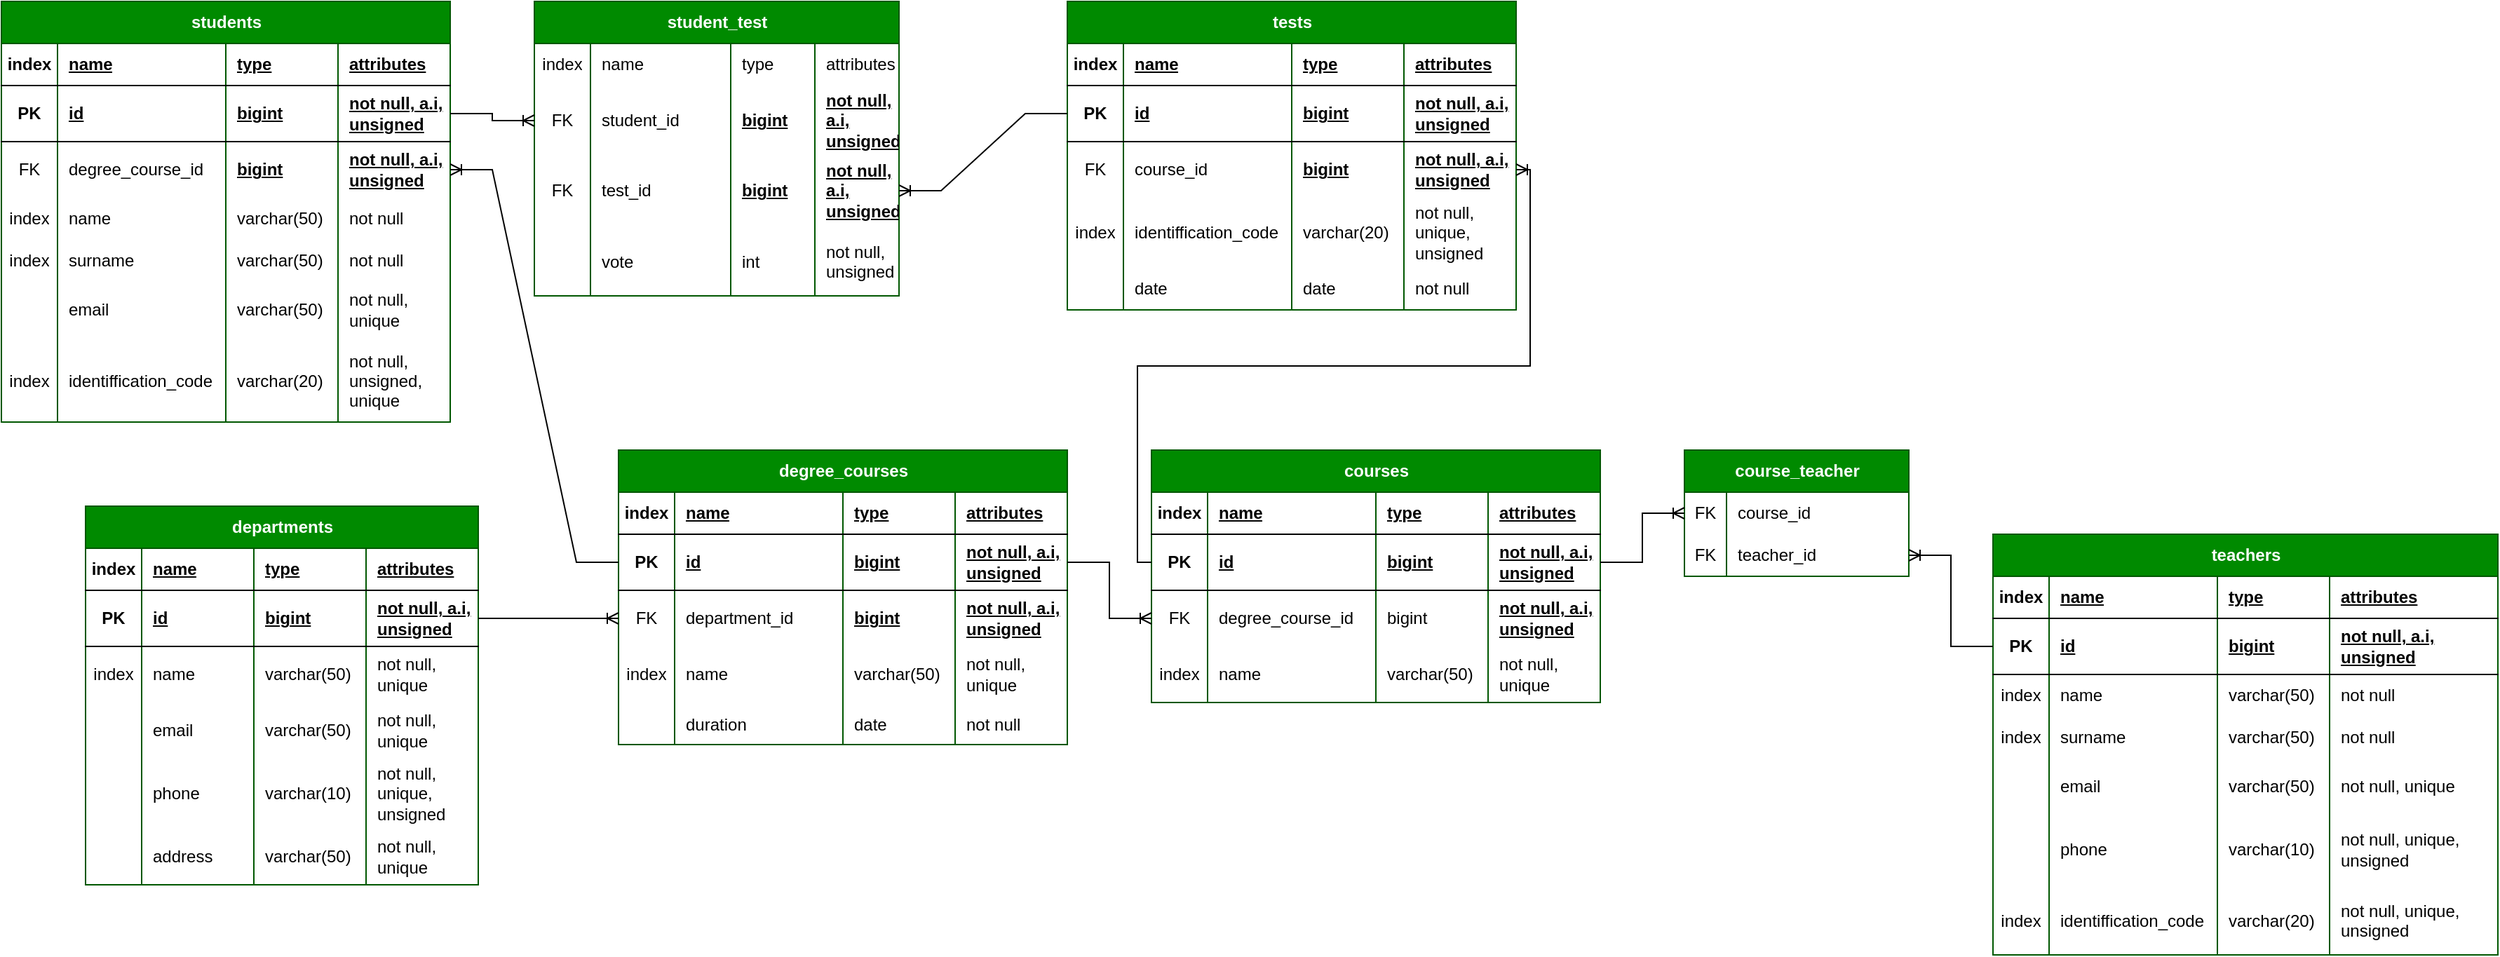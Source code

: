 <mxfile version="27.1.4">
  <diagram name="Pagina-1" id="TlZy5HNP2IVKBEYWwkRU">
    <mxGraphModel dx="2301" dy="1447" grid="1" gridSize="10" guides="1" tooltips="1" connect="1" arrows="1" fold="1" page="0" pageScale="1" pageWidth="827" pageHeight="1169" math="0" shadow="0">
      <root>
        <mxCell id="0" />
        <mxCell id="1" parent="0" />
        <mxCell id="4yDMGZqO7_oP1u9DIRC3-1" value="departments" style="shape=table;startSize=30;container=1;collapsible=1;childLayout=tableLayout;fixedRows=1;rowLines=0;fontStyle=1;align=center;resizeLast=1;html=1;fillColor=#008a00;fontColor=#ffffff;strokeColor=#005700;" vertex="1" parent="1">
          <mxGeometry x="20" width="280" height="270" as="geometry" />
        </mxCell>
        <mxCell id="4yDMGZqO7_oP1u9DIRC3-187" style="shape=tableRow;horizontal=0;startSize=0;swimlaneHead=0;swimlaneBody=0;fillColor=none;collapsible=0;dropTarget=0;points=[[0,0.5],[1,0.5]];portConstraint=eastwest;top=0;left=0;right=0;bottom=1;" vertex="1" parent="4yDMGZqO7_oP1u9DIRC3-1">
          <mxGeometry y="30" width="280" height="30" as="geometry" />
        </mxCell>
        <mxCell id="4yDMGZqO7_oP1u9DIRC3-188" value="index" style="shape=partialRectangle;connectable=0;fillColor=none;top=0;left=0;bottom=0;right=0;fontStyle=1;overflow=hidden;whiteSpace=wrap;html=1;" vertex="1" parent="4yDMGZqO7_oP1u9DIRC3-187">
          <mxGeometry width="40" height="30" as="geometry">
            <mxRectangle width="40" height="30" as="alternateBounds" />
          </mxGeometry>
        </mxCell>
        <mxCell id="4yDMGZqO7_oP1u9DIRC3-189" value="name" style="shape=partialRectangle;connectable=0;fillColor=none;top=0;left=0;bottom=0;right=0;align=left;spacingLeft=6;fontStyle=5;overflow=hidden;whiteSpace=wrap;html=1;" vertex="1" parent="4yDMGZqO7_oP1u9DIRC3-187">
          <mxGeometry x="40" width="80" height="30" as="geometry">
            <mxRectangle width="80" height="30" as="alternateBounds" />
          </mxGeometry>
        </mxCell>
        <mxCell id="4yDMGZqO7_oP1u9DIRC3-190" value="type" style="shape=partialRectangle;connectable=0;fillColor=none;top=0;left=0;bottom=0;right=0;align=left;spacingLeft=6;fontStyle=5;overflow=hidden;whiteSpace=wrap;html=1;" vertex="1" parent="4yDMGZqO7_oP1u9DIRC3-187">
          <mxGeometry x="120" width="80" height="30" as="geometry">
            <mxRectangle width="80" height="30" as="alternateBounds" />
          </mxGeometry>
        </mxCell>
        <mxCell id="4yDMGZqO7_oP1u9DIRC3-191" value="attributes" style="shape=partialRectangle;connectable=0;fillColor=none;top=0;left=0;bottom=0;right=0;align=left;spacingLeft=6;fontStyle=5;overflow=hidden;whiteSpace=wrap;html=1;" vertex="1" parent="4yDMGZqO7_oP1u9DIRC3-187">
          <mxGeometry x="200" width="80" height="30" as="geometry">
            <mxRectangle width="80" height="30" as="alternateBounds" />
          </mxGeometry>
        </mxCell>
        <mxCell id="4yDMGZqO7_oP1u9DIRC3-2" value="" style="shape=tableRow;horizontal=0;startSize=0;swimlaneHead=0;swimlaneBody=0;fillColor=none;collapsible=0;dropTarget=0;points=[[0,0.5],[1,0.5]];portConstraint=eastwest;top=0;left=0;right=0;bottom=1;" vertex="1" parent="4yDMGZqO7_oP1u9DIRC3-1">
          <mxGeometry y="60" width="280" height="40" as="geometry" />
        </mxCell>
        <mxCell id="4yDMGZqO7_oP1u9DIRC3-3" value="PK" style="shape=partialRectangle;connectable=0;fillColor=none;top=0;left=0;bottom=0;right=0;fontStyle=1;overflow=hidden;whiteSpace=wrap;html=1;" vertex="1" parent="4yDMGZqO7_oP1u9DIRC3-2">
          <mxGeometry width="40" height="40" as="geometry">
            <mxRectangle width="40" height="40" as="alternateBounds" />
          </mxGeometry>
        </mxCell>
        <mxCell id="4yDMGZqO7_oP1u9DIRC3-4" value="id" style="shape=partialRectangle;connectable=0;fillColor=none;top=0;left=0;bottom=0;right=0;align=left;spacingLeft=6;fontStyle=5;overflow=hidden;whiteSpace=wrap;html=1;" vertex="1" parent="4yDMGZqO7_oP1u9DIRC3-2">
          <mxGeometry x="40" width="80" height="40" as="geometry">
            <mxRectangle width="80" height="40" as="alternateBounds" />
          </mxGeometry>
        </mxCell>
        <mxCell id="4yDMGZqO7_oP1u9DIRC3-182" value="bigint" style="shape=partialRectangle;connectable=0;fillColor=none;top=0;left=0;bottom=0;right=0;align=left;spacingLeft=6;fontStyle=5;overflow=hidden;whiteSpace=wrap;html=1;" vertex="1" parent="4yDMGZqO7_oP1u9DIRC3-2">
          <mxGeometry x="120" width="80" height="40" as="geometry">
            <mxRectangle width="80" height="40" as="alternateBounds" />
          </mxGeometry>
        </mxCell>
        <mxCell id="4yDMGZqO7_oP1u9DIRC3-192" value="not null, a.i, unsigned" style="shape=partialRectangle;connectable=0;fillColor=none;top=0;left=0;bottom=0;right=0;align=left;spacingLeft=6;fontStyle=5;overflow=hidden;whiteSpace=wrap;html=1;" vertex="1" parent="4yDMGZqO7_oP1u9DIRC3-2">
          <mxGeometry x="200" width="80" height="40" as="geometry">
            <mxRectangle width="80" height="40" as="alternateBounds" />
          </mxGeometry>
        </mxCell>
        <mxCell id="4yDMGZqO7_oP1u9DIRC3-5" value="" style="shape=tableRow;horizontal=0;startSize=0;swimlaneHead=0;swimlaneBody=0;fillColor=none;collapsible=0;dropTarget=0;points=[[0,0.5],[1,0.5]];portConstraint=eastwest;top=0;left=0;right=0;bottom=0;" vertex="1" parent="4yDMGZqO7_oP1u9DIRC3-1">
          <mxGeometry y="100" width="280" height="40" as="geometry" />
        </mxCell>
        <mxCell id="4yDMGZqO7_oP1u9DIRC3-6" value="index" style="shape=partialRectangle;connectable=0;fillColor=none;top=0;left=0;bottom=0;right=0;editable=1;overflow=hidden;whiteSpace=wrap;html=1;" vertex="1" parent="4yDMGZqO7_oP1u9DIRC3-5">
          <mxGeometry width="40" height="40" as="geometry">
            <mxRectangle width="40" height="40" as="alternateBounds" />
          </mxGeometry>
        </mxCell>
        <mxCell id="4yDMGZqO7_oP1u9DIRC3-7" value="name" style="shape=partialRectangle;connectable=0;fillColor=none;top=0;left=0;bottom=0;right=0;align=left;spacingLeft=6;overflow=hidden;whiteSpace=wrap;html=1;" vertex="1" parent="4yDMGZqO7_oP1u9DIRC3-5">
          <mxGeometry x="40" width="80" height="40" as="geometry">
            <mxRectangle width="80" height="40" as="alternateBounds" />
          </mxGeometry>
        </mxCell>
        <mxCell id="4yDMGZqO7_oP1u9DIRC3-183" value="varchar(50)" style="shape=partialRectangle;connectable=0;fillColor=none;top=0;left=0;bottom=0;right=0;align=left;spacingLeft=6;overflow=hidden;whiteSpace=wrap;html=1;" vertex="1" parent="4yDMGZqO7_oP1u9DIRC3-5">
          <mxGeometry x="120" width="80" height="40" as="geometry">
            <mxRectangle width="80" height="40" as="alternateBounds" />
          </mxGeometry>
        </mxCell>
        <mxCell id="4yDMGZqO7_oP1u9DIRC3-193" value="not null, unique" style="shape=partialRectangle;connectable=0;fillColor=none;top=0;left=0;bottom=0;right=0;align=left;spacingLeft=6;overflow=hidden;whiteSpace=wrap;html=1;" vertex="1" parent="4yDMGZqO7_oP1u9DIRC3-5">
          <mxGeometry x="200" width="80" height="40" as="geometry">
            <mxRectangle width="80" height="40" as="alternateBounds" />
          </mxGeometry>
        </mxCell>
        <mxCell id="4yDMGZqO7_oP1u9DIRC3-114" value="" style="shape=tableRow;horizontal=0;startSize=0;swimlaneHead=0;swimlaneBody=0;fillColor=none;collapsible=0;dropTarget=0;points=[[0,0.5],[1,0.5]];portConstraint=eastwest;top=0;left=0;right=0;bottom=0;" vertex="1" parent="4yDMGZqO7_oP1u9DIRC3-1">
          <mxGeometry y="140" width="280" height="40" as="geometry" />
        </mxCell>
        <mxCell id="4yDMGZqO7_oP1u9DIRC3-115" value="" style="shape=partialRectangle;connectable=0;fillColor=none;top=0;left=0;bottom=0;right=0;editable=1;overflow=hidden;whiteSpace=wrap;html=1;" vertex="1" parent="4yDMGZqO7_oP1u9DIRC3-114">
          <mxGeometry width="40" height="40" as="geometry">
            <mxRectangle width="40" height="40" as="alternateBounds" />
          </mxGeometry>
        </mxCell>
        <mxCell id="4yDMGZqO7_oP1u9DIRC3-116" value="email" style="shape=partialRectangle;connectable=0;fillColor=none;top=0;left=0;bottom=0;right=0;align=left;spacingLeft=6;overflow=hidden;whiteSpace=wrap;html=1;" vertex="1" parent="4yDMGZqO7_oP1u9DIRC3-114">
          <mxGeometry x="40" width="80" height="40" as="geometry">
            <mxRectangle width="80" height="40" as="alternateBounds" />
          </mxGeometry>
        </mxCell>
        <mxCell id="4yDMGZqO7_oP1u9DIRC3-184" value="varchar(50)" style="shape=partialRectangle;connectable=0;fillColor=none;top=0;left=0;bottom=0;right=0;align=left;spacingLeft=6;overflow=hidden;whiteSpace=wrap;html=1;" vertex="1" parent="4yDMGZqO7_oP1u9DIRC3-114">
          <mxGeometry x="120" width="80" height="40" as="geometry">
            <mxRectangle width="80" height="40" as="alternateBounds" />
          </mxGeometry>
        </mxCell>
        <mxCell id="4yDMGZqO7_oP1u9DIRC3-194" value="not null, unique" style="shape=partialRectangle;connectable=0;fillColor=none;top=0;left=0;bottom=0;right=0;align=left;spacingLeft=6;overflow=hidden;whiteSpace=wrap;html=1;" vertex="1" parent="4yDMGZqO7_oP1u9DIRC3-114">
          <mxGeometry x="200" width="80" height="40" as="geometry">
            <mxRectangle width="80" height="40" as="alternateBounds" />
          </mxGeometry>
        </mxCell>
        <mxCell id="4yDMGZqO7_oP1u9DIRC3-117" value="" style="shape=tableRow;horizontal=0;startSize=0;swimlaneHead=0;swimlaneBody=0;fillColor=none;collapsible=0;dropTarget=0;points=[[0,0.5],[1,0.5]];portConstraint=eastwest;top=0;left=0;right=0;bottom=0;" vertex="1" parent="4yDMGZqO7_oP1u9DIRC3-1">
          <mxGeometry y="180" width="280" height="50" as="geometry" />
        </mxCell>
        <mxCell id="4yDMGZqO7_oP1u9DIRC3-118" value="" style="shape=partialRectangle;connectable=0;fillColor=none;top=0;left=0;bottom=0;right=0;editable=1;overflow=hidden;whiteSpace=wrap;html=1;" vertex="1" parent="4yDMGZqO7_oP1u9DIRC3-117">
          <mxGeometry width="40" height="50" as="geometry">
            <mxRectangle width="40" height="50" as="alternateBounds" />
          </mxGeometry>
        </mxCell>
        <mxCell id="4yDMGZqO7_oP1u9DIRC3-119" value="phone" style="shape=partialRectangle;connectable=0;fillColor=none;top=0;left=0;bottom=0;right=0;align=left;spacingLeft=6;overflow=hidden;whiteSpace=wrap;html=1;" vertex="1" parent="4yDMGZqO7_oP1u9DIRC3-117">
          <mxGeometry x="40" width="80" height="50" as="geometry">
            <mxRectangle width="80" height="50" as="alternateBounds" />
          </mxGeometry>
        </mxCell>
        <mxCell id="4yDMGZqO7_oP1u9DIRC3-185" value="&lt;span style=&quot;text-wrap-mode: nowrap;&quot;&gt;varchar(10)&lt;/span&gt;" style="shape=partialRectangle;connectable=0;fillColor=none;top=0;left=0;bottom=0;right=0;align=left;spacingLeft=6;overflow=hidden;whiteSpace=wrap;html=1;" vertex="1" parent="4yDMGZqO7_oP1u9DIRC3-117">
          <mxGeometry x="120" width="80" height="50" as="geometry">
            <mxRectangle width="80" height="50" as="alternateBounds" />
          </mxGeometry>
        </mxCell>
        <mxCell id="4yDMGZqO7_oP1u9DIRC3-195" value="not null, unique, unsigned" style="shape=partialRectangle;connectable=0;fillColor=none;top=0;left=0;bottom=0;right=0;align=left;spacingLeft=6;overflow=hidden;whiteSpace=wrap;html=1;" vertex="1" parent="4yDMGZqO7_oP1u9DIRC3-117">
          <mxGeometry x="200" width="80" height="50" as="geometry">
            <mxRectangle width="80" height="50" as="alternateBounds" />
          </mxGeometry>
        </mxCell>
        <mxCell id="4yDMGZqO7_oP1u9DIRC3-8" value="" style="shape=tableRow;horizontal=0;startSize=0;swimlaneHead=0;swimlaneBody=0;fillColor=none;collapsible=0;dropTarget=0;points=[[0,0.5],[1,0.5]];portConstraint=eastwest;top=0;left=0;right=0;bottom=0;" vertex="1" parent="4yDMGZqO7_oP1u9DIRC3-1">
          <mxGeometry y="230" width="280" height="40" as="geometry" />
        </mxCell>
        <mxCell id="4yDMGZqO7_oP1u9DIRC3-9" value="" style="shape=partialRectangle;connectable=0;fillColor=none;top=0;left=0;bottom=0;right=0;editable=1;overflow=hidden;whiteSpace=wrap;html=1;" vertex="1" parent="4yDMGZqO7_oP1u9DIRC3-8">
          <mxGeometry width="40" height="40" as="geometry">
            <mxRectangle width="40" height="40" as="alternateBounds" />
          </mxGeometry>
        </mxCell>
        <mxCell id="4yDMGZqO7_oP1u9DIRC3-10" value="address" style="shape=partialRectangle;connectable=0;fillColor=none;top=0;left=0;bottom=0;right=0;align=left;spacingLeft=6;overflow=hidden;whiteSpace=wrap;html=1;" vertex="1" parent="4yDMGZqO7_oP1u9DIRC3-8">
          <mxGeometry x="40" width="80" height="40" as="geometry">
            <mxRectangle width="80" height="40" as="alternateBounds" />
          </mxGeometry>
        </mxCell>
        <mxCell id="4yDMGZqO7_oP1u9DIRC3-186" value="varchar(50)" style="shape=partialRectangle;connectable=0;fillColor=none;top=0;left=0;bottom=0;right=0;align=left;spacingLeft=6;overflow=hidden;whiteSpace=wrap;html=1;" vertex="1" parent="4yDMGZqO7_oP1u9DIRC3-8">
          <mxGeometry x="120" width="80" height="40" as="geometry">
            <mxRectangle width="80" height="40" as="alternateBounds" />
          </mxGeometry>
        </mxCell>
        <mxCell id="4yDMGZqO7_oP1u9DIRC3-196" value="not null, unique" style="shape=partialRectangle;connectable=0;fillColor=none;top=0;left=0;bottom=0;right=0;align=left;spacingLeft=6;overflow=hidden;whiteSpace=wrap;html=1;" vertex="1" parent="4yDMGZqO7_oP1u9DIRC3-8">
          <mxGeometry x="200" width="80" height="40" as="geometry">
            <mxRectangle width="80" height="40" as="alternateBounds" />
          </mxGeometry>
        </mxCell>
        <mxCell id="4yDMGZqO7_oP1u9DIRC3-14" value="degree_courses" style="shape=table;startSize=30;container=1;collapsible=1;childLayout=tableLayout;fixedRows=1;rowLines=0;fontStyle=1;align=center;resizeLast=1;html=1;fillColor=#008a00;fontColor=#ffffff;strokeColor=#005700;" vertex="1" parent="1">
          <mxGeometry x="400" y="-40" width="320" height="210" as="geometry" />
        </mxCell>
        <mxCell id="4yDMGZqO7_oP1u9DIRC3-197" style="shape=tableRow;horizontal=0;startSize=0;swimlaneHead=0;swimlaneBody=0;fillColor=none;collapsible=0;dropTarget=0;points=[[0,0.5],[1,0.5]];portConstraint=eastwest;top=0;left=0;right=0;bottom=1;" vertex="1" parent="4yDMGZqO7_oP1u9DIRC3-14">
          <mxGeometry y="30" width="320" height="30" as="geometry" />
        </mxCell>
        <mxCell id="4yDMGZqO7_oP1u9DIRC3-198" value="index" style="shape=partialRectangle;connectable=0;fillColor=none;top=0;left=0;bottom=0;right=0;fontStyle=1;overflow=hidden;whiteSpace=wrap;html=1;" vertex="1" parent="4yDMGZqO7_oP1u9DIRC3-197">
          <mxGeometry width="40" height="30" as="geometry">
            <mxRectangle width="40" height="30" as="alternateBounds" />
          </mxGeometry>
        </mxCell>
        <mxCell id="4yDMGZqO7_oP1u9DIRC3-199" value="name" style="shape=partialRectangle;connectable=0;fillColor=none;top=0;left=0;bottom=0;right=0;align=left;spacingLeft=6;fontStyle=5;overflow=hidden;whiteSpace=wrap;html=1;" vertex="1" parent="4yDMGZqO7_oP1u9DIRC3-197">
          <mxGeometry x="40" width="120" height="30" as="geometry">
            <mxRectangle width="120" height="30" as="alternateBounds" />
          </mxGeometry>
        </mxCell>
        <mxCell id="4yDMGZqO7_oP1u9DIRC3-200" value="type" style="shape=partialRectangle;connectable=0;fillColor=none;top=0;left=0;bottom=0;right=0;align=left;spacingLeft=6;fontStyle=5;overflow=hidden;whiteSpace=wrap;html=1;" vertex="1" parent="4yDMGZqO7_oP1u9DIRC3-197">
          <mxGeometry x="160" width="80" height="30" as="geometry">
            <mxRectangle width="80" height="30" as="alternateBounds" />
          </mxGeometry>
        </mxCell>
        <mxCell id="4yDMGZqO7_oP1u9DIRC3-205" value="attributes" style="shape=partialRectangle;connectable=0;fillColor=none;top=0;left=0;bottom=0;right=0;align=left;spacingLeft=6;fontStyle=5;overflow=hidden;whiteSpace=wrap;html=1;" vertex="1" parent="4yDMGZqO7_oP1u9DIRC3-197">
          <mxGeometry x="240" width="80" height="30" as="geometry">
            <mxRectangle width="80" height="30" as="alternateBounds" />
          </mxGeometry>
        </mxCell>
        <mxCell id="4yDMGZqO7_oP1u9DIRC3-15" value="" style="shape=tableRow;horizontal=0;startSize=0;swimlaneHead=0;swimlaneBody=0;fillColor=none;collapsible=0;dropTarget=0;points=[[0,0.5],[1,0.5]];portConstraint=eastwest;top=0;left=0;right=0;bottom=1;" vertex="1" parent="4yDMGZqO7_oP1u9DIRC3-14">
          <mxGeometry y="60" width="320" height="40" as="geometry" />
        </mxCell>
        <mxCell id="4yDMGZqO7_oP1u9DIRC3-16" value="PK" style="shape=partialRectangle;connectable=0;fillColor=none;top=0;left=0;bottom=0;right=0;fontStyle=1;overflow=hidden;whiteSpace=wrap;html=1;" vertex="1" parent="4yDMGZqO7_oP1u9DIRC3-15">
          <mxGeometry width="40" height="40" as="geometry">
            <mxRectangle width="40" height="40" as="alternateBounds" />
          </mxGeometry>
        </mxCell>
        <mxCell id="4yDMGZqO7_oP1u9DIRC3-17" value="id" style="shape=partialRectangle;connectable=0;fillColor=none;top=0;left=0;bottom=0;right=0;align=left;spacingLeft=6;fontStyle=5;overflow=hidden;whiteSpace=wrap;html=1;" vertex="1" parent="4yDMGZqO7_oP1u9DIRC3-15">
          <mxGeometry x="40" width="120" height="40" as="geometry">
            <mxRectangle width="120" height="40" as="alternateBounds" />
          </mxGeometry>
        </mxCell>
        <mxCell id="4yDMGZqO7_oP1u9DIRC3-201" value="bigint" style="shape=partialRectangle;connectable=0;fillColor=none;top=0;left=0;bottom=0;right=0;align=left;spacingLeft=6;fontStyle=5;overflow=hidden;whiteSpace=wrap;html=1;" vertex="1" parent="4yDMGZqO7_oP1u9DIRC3-15">
          <mxGeometry x="160" width="80" height="40" as="geometry">
            <mxRectangle width="80" height="40" as="alternateBounds" />
          </mxGeometry>
        </mxCell>
        <mxCell id="4yDMGZqO7_oP1u9DIRC3-206" value="not null, a.i, unsigned" style="shape=partialRectangle;connectable=0;fillColor=none;top=0;left=0;bottom=0;right=0;align=left;spacingLeft=6;fontStyle=5;overflow=hidden;whiteSpace=wrap;html=1;" vertex="1" parent="4yDMGZqO7_oP1u9DIRC3-15">
          <mxGeometry x="240" width="80" height="40" as="geometry">
            <mxRectangle width="80" height="40" as="alternateBounds" />
          </mxGeometry>
        </mxCell>
        <mxCell id="4yDMGZqO7_oP1u9DIRC3-18" value="" style="shape=tableRow;horizontal=0;startSize=0;swimlaneHead=0;swimlaneBody=0;fillColor=none;collapsible=0;dropTarget=0;points=[[0,0.5],[1,0.5]];portConstraint=eastwest;top=0;left=0;right=0;bottom=0;" vertex="1" parent="4yDMGZqO7_oP1u9DIRC3-14">
          <mxGeometry y="100" width="320" height="40" as="geometry" />
        </mxCell>
        <mxCell id="4yDMGZqO7_oP1u9DIRC3-19" value="FK" style="shape=partialRectangle;connectable=0;fillColor=none;top=0;left=0;bottom=0;right=0;editable=1;overflow=hidden;whiteSpace=wrap;html=1;" vertex="1" parent="4yDMGZqO7_oP1u9DIRC3-18">
          <mxGeometry width="40" height="40" as="geometry">
            <mxRectangle width="40" height="40" as="alternateBounds" />
          </mxGeometry>
        </mxCell>
        <mxCell id="4yDMGZqO7_oP1u9DIRC3-20" value="department_id" style="shape=partialRectangle;connectable=0;fillColor=none;top=0;left=0;bottom=0;right=0;align=left;spacingLeft=6;overflow=hidden;whiteSpace=wrap;html=1;" vertex="1" parent="4yDMGZqO7_oP1u9DIRC3-18">
          <mxGeometry x="40" width="120" height="40" as="geometry">
            <mxRectangle width="120" height="40" as="alternateBounds" />
          </mxGeometry>
        </mxCell>
        <mxCell id="4yDMGZqO7_oP1u9DIRC3-202" value="&lt;span style=&quot;font-weight: 700; text-decoration-line: underline;&quot;&gt;bigint&lt;/span&gt;" style="shape=partialRectangle;connectable=0;fillColor=none;top=0;left=0;bottom=0;right=0;align=left;spacingLeft=6;overflow=hidden;whiteSpace=wrap;html=1;" vertex="1" parent="4yDMGZqO7_oP1u9DIRC3-18">
          <mxGeometry x="160" width="80" height="40" as="geometry">
            <mxRectangle width="80" height="40" as="alternateBounds" />
          </mxGeometry>
        </mxCell>
        <mxCell id="4yDMGZqO7_oP1u9DIRC3-207" value="&lt;span style=&quot;font-weight: 700; text-decoration-line: underline;&quot;&gt;not null, a.i, unsigned&lt;/span&gt;" style="shape=partialRectangle;connectable=0;fillColor=none;top=0;left=0;bottom=0;right=0;align=left;spacingLeft=6;overflow=hidden;whiteSpace=wrap;html=1;" vertex="1" parent="4yDMGZqO7_oP1u9DIRC3-18">
          <mxGeometry x="240" width="80" height="40" as="geometry">
            <mxRectangle width="80" height="40" as="alternateBounds" />
          </mxGeometry>
        </mxCell>
        <mxCell id="4yDMGZqO7_oP1u9DIRC3-36" value="" style="shape=tableRow;horizontal=0;startSize=0;swimlaneHead=0;swimlaneBody=0;fillColor=none;collapsible=0;dropTarget=0;points=[[0,0.5],[1,0.5]];portConstraint=eastwest;top=0;left=0;right=0;bottom=0;" vertex="1" parent="4yDMGZqO7_oP1u9DIRC3-14">
          <mxGeometry y="140" width="320" height="40" as="geometry" />
        </mxCell>
        <mxCell id="4yDMGZqO7_oP1u9DIRC3-37" value="index" style="shape=partialRectangle;connectable=0;fillColor=none;top=0;left=0;bottom=0;right=0;editable=1;overflow=hidden;whiteSpace=wrap;html=1;" vertex="1" parent="4yDMGZqO7_oP1u9DIRC3-36">
          <mxGeometry width="40" height="40" as="geometry">
            <mxRectangle width="40" height="40" as="alternateBounds" />
          </mxGeometry>
        </mxCell>
        <mxCell id="4yDMGZqO7_oP1u9DIRC3-38" value="name" style="shape=partialRectangle;connectable=0;fillColor=none;top=0;left=0;bottom=0;right=0;align=left;spacingLeft=6;overflow=hidden;whiteSpace=wrap;html=1;" vertex="1" parent="4yDMGZqO7_oP1u9DIRC3-36">
          <mxGeometry x="40" width="120" height="40" as="geometry">
            <mxRectangle width="120" height="40" as="alternateBounds" />
          </mxGeometry>
        </mxCell>
        <mxCell id="4yDMGZqO7_oP1u9DIRC3-203" value="varchar(50)" style="shape=partialRectangle;connectable=0;fillColor=none;top=0;left=0;bottom=0;right=0;align=left;spacingLeft=6;overflow=hidden;whiteSpace=wrap;html=1;" vertex="1" parent="4yDMGZqO7_oP1u9DIRC3-36">
          <mxGeometry x="160" width="80" height="40" as="geometry">
            <mxRectangle width="80" height="40" as="alternateBounds" />
          </mxGeometry>
        </mxCell>
        <mxCell id="4yDMGZqO7_oP1u9DIRC3-208" value="not null, unique" style="shape=partialRectangle;connectable=0;fillColor=none;top=0;left=0;bottom=0;right=0;align=left;spacingLeft=6;overflow=hidden;whiteSpace=wrap;html=1;" vertex="1" parent="4yDMGZqO7_oP1u9DIRC3-36">
          <mxGeometry x="240" width="80" height="40" as="geometry">
            <mxRectangle width="80" height="40" as="alternateBounds" />
          </mxGeometry>
        </mxCell>
        <mxCell id="4yDMGZqO7_oP1u9DIRC3-27" style="edgeStyle=orthogonalEdgeStyle;rounded=0;orthogonalLoop=1;jettySize=auto;html=1;exitX=1;exitY=0.5;exitDx=0;exitDy=0;" edge="1" parent="4yDMGZqO7_oP1u9DIRC3-14">
          <mxGeometry relative="1" as="geometry">
            <mxPoint x="200" y="135" as="sourcePoint" />
            <mxPoint x="200" y="135" as="targetPoint" />
          </mxGeometry>
        </mxCell>
        <mxCell id="4yDMGZqO7_oP1u9DIRC3-157" value="" style="shape=tableRow;horizontal=0;startSize=0;swimlaneHead=0;swimlaneBody=0;fillColor=none;collapsible=0;dropTarget=0;points=[[0,0.5],[1,0.5]];portConstraint=eastwest;top=0;left=0;right=0;bottom=0;" vertex="1" parent="4yDMGZqO7_oP1u9DIRC3-14">
          <mxGeometry y="180" width="320" height="30" as="geometry" />
        </mxCell>
        <mxCell id="4yDMGZqO7_oP1u9DIRC3-158" value="" style="shape=partialRectangle;connectable=0;fillColor=none;top=0;left=0;bottom=0;right=0;editable=1;overflow=hidden;" vertex="1" parent="4yDMGZqO7_oP1u9DIRC3-157">
          <mxGeometry width="40" height="30" as="geometry">
            <mxRectangle width="40" height="30" as="alternateBounds" />
          </mxGeometry>
        </mxCell>
        <mxCell id="4yDMGZqO7_oP1u9DIRC3-159" value="duration" style="shape=partialRectangle;connectable=0;fillColor=none;top=0;left=0;bottom=0;right=0;align=left;spacingLeft=6;overflow=hidden;" vertex="1" parent="4yDMGZqO7_oP1u9DIRC3-157">
          <mxGeometry x="40" width="120" height="30" as="geometry">
            <mxRectangle width="120" height="30" as="alternateBounds" />
          </mxGeometry>
        </mxCell>
        <mxCell id="4yDMGZqO7_oP1u9DIRC3-204" value="date" style="shape=partialRectangle;connectable=0;fillColor=none;top=0;left=0;bottom=0;right=0;align=left;spacingLeft=6;overflow=hidden;" vertex="1" parent="4yDMGZqO7_oP1u9DIRC3-157">
          <mxGeometry x="160" width="80" height="30" as="geometry">
            <mxRectangle width="80" height="30" as="alternateBounds" />
          </mxGeometry>
        </mxCell>
        <mxCell id="4yDMGZqO7_oP1u9DIRC3-209" value="not null" style="shape=partialRectangle;connectable=0;fillColor=none;top=0;left=0;bottom=0;right=0;align=left;spacingLeft=6;overflow=hidden;" vertex="1" parent="4yDMGZqO7_oP1u9DIRC3-157">
          <mxGeometry x="240" width="80" height="30" as="geometry">
            <mxRectangle width="80" height="30" as="alternateBounds" />
          </mxGeometry>
        </mxCell>
        <mxCell id="4yDMGZqO7_oP1u9DIRC3-41" value="" style="edgeStyle=entityRelationEdgeStyle;fontSize=12;html=1;endArrow=ERoneToMany;rounded=0;" edge="1" parent="1" source="4yDMGZqO7_oP1u9DIRC3-2" target="4yDMGZqO7_oP1u9DIRC3-18">
          <mxGeometry width="100" height="100" relative="1" as="geometry">
            <mxPoint x="490" y="370" as="sourcePoint" />
            <mxPoint x="590" y="270" as="targetPoint" />
          </mxGeometry>
        </mxCell>
        <mxCell id="4yDMGZqO7_oP1u9DIRC3-42" value="courses" style="shape=table;startSize=30;container=1;collapsible=1;childLayout=tableLayout;fixedRows=1;rowLines=0;fontStyle=1;align=center;resizeLast=1;html=1;fillColor=#008a00;fontColor=#ffffff;strokeColor=#005700;" vertex="1" parent="1">
          <mxGeometry x="780" y="-40" width="320" height="180" as="geometry" />
        </mxCell>
        <mxCell id="4yDMGZqO7_oP1u9DIRC3-240" style="shape=tableRow;horizontal=0;startSize=0;swimlaneHead=0;swimlaneBody=0;fillColor=none;collapsible=0;dropTarget=0;points=[[0,0.5],[1,0.5]];portConstraint=eastwest;top=0;left=0;right=0;bottom=1;" vertex="1" parent="4yDMGZqO7_oP1u9DIRC3-42">
          <mxGeometry y="30" width="320" height="30" as="geometry" />
        </mxCell>
        <mxCell id="4yDMGZqO7_oP1u9DIRC3-241" value="index" style="shape=partialRectangle;connectable=0;fillColor=none;top=0;left=0;bottom=0;right=0;fontStyle=1;overflow=hidden;whiteSpace=wrap;html=1;" vertex="1" parent="4yDMGZqO7_oP1u9DIRC3-240">
          <mxGeometry width="40" height="30" as="geometry">
            <mxRectangle width="40" height="30" as="alternateBounds" />
          </mxGeometry>
        </mxCell>
        <mxCell id="4yDMGZqO7_oP1u9DIRC3-242" value="name" style="shape=partialRectangle;connectable=0;fillColor=none;top=0;left=0;bottom=0;right=0;align=left;spacingLeft=6;fontStyle=5;overflow=hidden;whiteSpace=wrap;html=1;" vertex="1" parent="4yDMGZqO7_oP1u9DIRC3-240">
          <mxGeometry x="40" width="120" height="30" as="geometry">
            <mxRectangle width="120" height="30" as="alternateBounds" />
          </mxGeometry>
        </mxCell>
        <mxCell id="4yDMGZqO7_oP1u9DIRC3-243" value="type" style="shape=partialRectangle;connectable=0;fillColor=none;top=0;left=0;bottom=0;right=0;align=left;spacingLeft=6;fontStyle=5;overflow=hidden;whiteSpace=wrap;html=1;" vertex="1" parent="4yDMGZqO7_oP1u9DIRC3-240">
          <mxGeometry x="160" width="80" height="30" as="geometry">
            <mxRectangle width="80" height="30" as="alternateBounds" />
          </mxGeometry>
        </mxCell>
        <mxCell id="4yDMGZqO7_oP1u9DIRC3-247" value="attributes" style="shape=partialRectangle;connectable=0;fillColor=none;top=0;left=0;bottom=0;right=0;align=left;spacingLeft=6;fontStyle=5;overflow=hidden;whiteSpace=wrap;html=1;" vertex="1" parent="4yDMGZqO7_oP1u9DIRC3-240">
          <mxGeometry x="240" width="80" height="30" as="geometry">
            <mxRectangle width="80" height="30" as="alternateBounds" />
          </mxGeometry>
        </mxCell>
        <mxCell id="4yDMGZqO7_oP1u9DIRC3-43" value="" style="shape=tableRow;horizontal=0;startSize=0;swimlaneHead=0;swimlaneBody=0;fillColor=none;collapsible=0;dropTarget=0;points=[[0,0.5],[1,0.5]];portConstraint=eastwest;top=0;left=0;right=0;bottom=1;" vertex="1" parent="4yDMGZqO7_oP1u9DIRC3-42">
          <mxGeometry y="60" width="320" height="40" as="geometry" />
        </mxCell>
        <mxCell id="4yDMGZqO7_oP1u9DIRC3-44" value="PK" style="shape=partialRectangle;connectable=0;fillColor=none;top=0;left=0;bottom=0;right=0;fontStyle=1;overflow=hidden;whiteSpace=wrap;html=1;" vertex="1" parent="4yDMGZqO7_oP1u9DIRC3-43">
          <mxGeometry width="40" height="40" as="geometry">
            <mxRectangle width="40" height="40" as="alternateBounds" />
          </mxGeometry>
        </mxCell>
        <mxCell id="4yDMGZqO7_oP1u9DIRC3-45" value="id" style="shape=partialRectangle;connectable=0;fillColor=none;top=0;left=0;bottom=0;right=0;align=left;spacingLeft=6;fontStyle=5;overflow=hidden;whiteSpace=wrap;html=1;" vertex="1" parent="4yDMGZqO7_oP1u9DIRC3-43">
          <mxGeometry x="40" width="120" height="40" as="geometry">
            <mxRectangle width="120" height="40" as="alternateBounds" />
          </mxGeometry>
        </mxCell>
        <mxCell id="4yDMGZqO7_oP1u9DIRC3-244" value="bigint" style="shape=partialRectangle;connectable=0;fillColor=none;top=0;left=0;bottom=0;right=0;align=left;spacingLeft=6;fontStyle=5;overflow=hidden;whiteSpace=wrap;html=1;" vertex="1" parent="4yDMGZqO7_oP1u9DIRC3-43">
          <mxGeometry x="160" width="80" height="40" as="geometry">
            <mxRectangle width="80" height="40" as="alternateBounds" />
          </mxGeometry>
        </mxCell>
        <mxCell id="4yDMGZqO7_oP1u9DIRC3-248" value="not null, a.i, unsigned" style="shape=partialRectangle;connectable=0;fillColor=none;top=0;left=0;bottom=0;right=0;align=left;spacingLeft=6;fontStyle=5;overflow=hidden;whiteSpace=wrap;html=1;" vertex="1" parent="4yDMGZqO7_oP1u9DIRC3-43">
          <mxGeometry x="240" width="80" height="40" as="geometry">
            <mxRectangle width="80" height="40" as="alternateBounds" />
          </mxGeometry>
        </mxCell>
        <mxCell id="4yDMGZqO7_oP1u9DIRC3-46" value="" style="shape=tableRow;horizontal=0;startSize=0;swimlaneHead=0;swimlaneBody=0;fillColor=none;collapsible=0;dropTarget=0;points=[[0,0.5],[1,0.5]];portConstraint=eastwest;top=0;left=0;right=0;bottom=0;" vertex="1" parent="4yDMGZqO7_oP1u9DIRC3-42">
          <mxGeometry y="100" width="320" height="40" as="geometry" />
        </mxCell>
        <mxCell id="4yDMGZqO7_oP1u9DIRC3-47" value="FK" style="shape=partialRectangle;connectable=0;fillColor=none;top=0;left=0;bottom=0;right=0;editable=1;overflow=hidden;whiteSpace=wrap;html=1;" vertex="1" parent="4yDMGZqO7_oP1u9DIRC3-46">
          <mxGeometry width="40" height="40" as="geometry">
            <mxRectangle width="40" height="40" as="alternateBounds" />
          </mxGeometry>
        </mxCell>
        <mxCell id="4yDMGZqO7_oP1u9DIRC3-48" value="degree_course_id" style="shape=partialRectangle;connectable=0;fillColor=none;top=0;left=0;bottom=0;right=0;align=left;spacingLeft=6;overflow=hidden;whiteSpace=wrap;html=1;" vertex="1" parent="4yDMGZqO7_oP1u9DIRC3-46">
          <mxGeometry x="40" width="120" height="40" as="geometry">
            <mxRectangle width="120" height="40" as="alternateBounds" />
          </mxGeometry>
        </mxCell>
        <mxCell id="4yDMGZqO7_oP1u9DIRC3-245" value="bigint" style="shape=partialRectangle;connectable=0;fillColor=none;top=0;left=0;bottom=0;right=0;align=left;spacingLeft=6;overflow=hidden;whiteSpace=wrap;html=1;" vertex="1" parent="4yDMGZqO7_oP1u9DIRC3-46">
          <mxGeometry x="160" width="80" height="40" as="geometry">
            <mxRectangle width="80" height="40" as="alternateBounds" />
          </mxGeometry>
        </mxCell>
        <mxCell id="4yDMGZqO7_oP1u9DIRC3-249" value="&lt;span style=&quot;font-weight: 700; text-decoration-line: underline;&quot;&gt;not null, a.i, unsigned&lt;/span&gt;" style="shape=partialRectangle;connectable=0;fillColor=none;top=0;left=0;bottom=0;right=0;align=left;spacingLeft=6;overflow=hidden;whiteSpace=wrap;html=1;" vertex="1" parent="4yDMGZqO7_oP1u9DIRC3-46">
          <mxGeometry x="240" width="80" height="40" as="geometry">
            <mxRectangle width="80" height="40" as="alternateBounds" />
          </mxGeometry>
        </mxCell>
        <mxCell id="4yDMGZqO7_oP1u9DIRC3-49" value="" style="shape=tableRow;horizontal=0;startSize=0;swimlaneHead=0;swimlaneBody=0;fillColor=none;collapsible=0;dropTarget=0;points=[[0,0.5],[1,0.5]];portConstraint=eastwest;top=0;left=0;right=0;bottom=0;" vertex="1" parent="4yDMGZqO7_oP1u9DIRC3-42">
          <mxGeometry y="140" width="320" height="40" as="geometry" />
        </mxCell>
        <mxCell id="4yDMGZqO7_oP1u9DIRC3-50" value="index" style="shape=partialRectangle;connectable=0;fillColor=none;top=0;left=0;bottom=0;right=0;editable=1;overflow=hidden;whiteSpace=wrap;html=1;" vertex="1" parent="4yDMGZqO7_oP1u9DIRC3-49">
          <mxGeometry width="40" height="40" as="geometry">
            <mxRectangle width="40" height="40" as="alternateBounds" />
          </mxGeometry>
        </mxCell>
        <mxCell id="4yDMGZqO7_oP1u9DIRC3-51" value="name" style="shape=partialRectangle;connectable=0;fillColor=none;top=0;left=0;bottom=0;right=0;align=left;spacingLeft=6;overflow=hidden;whiteSpace=wrap;html=1;" vertex="1" parent="4yDMGZqO7_oP1u9DIRC3-49">
          <mxGeometry x="40" width="120" height="40" as="geometry">
            <mxRectangle width="120" height="40" as="alternateBounds" />
          </mxGeometry>
        </mxCell>
        <mxCell id="4yDMGZqO7_oP1u9DIRC3-246" value="varchar(50)" style="shape=partialRectangle;connectable=0;fillColor=none;top=0;left=0;bottom=0;right=0;align=left;spacingLeft=6;overflow=hidden;whiteSpace=wrap;html=1;" vertex="1" parent="4yDMGZqO7_oP1u9DIRC3-49">
          <mxGeometry x="160" width="80" height="40" as="geometry">
            <mxRectangle width="80" height="40" as="alternateBounds" />
          </mxGeometry>
        </mxCell>
        <mxCell id="4yDMGZqO7_oP1u9DIRC3-250" value="not null, unique" style="shape=partialRectangle;connectable=0;fillColor=none;top=0;left=0;bottom=0;right=0;align=left;spacingLeft=6;overflow=hidden;whiteSpace=wrap;html=1;" vertex="1" parent="4yDMGZqO7_oP1u9DIRC3-49">
          <mxGeometry x="240" width="80" height="40" as="geometry">
            <mxRectangle width="80" height="40" as="alternateBounds" />
          </mxGeometry>
        </mxCell>
        <mxCell id="4yDMGZqO7_oP1u9DIRC3-55" value="" style="edgeStyle=entityRelationEdgeStyle;fontSize=12;html=1;endArrow=ERoneToMany;rounded=0;" edge="1" parent="1" source="4yDMGZqO7_oP1u9DIRC3-15" target="4yDMGZqO7_oP1u9DIRC3-46">
          <mxGeometry width="100" height="100" relative="1" as="geometry">
            <mxPoint x="550" y="370" as="sourcePoint" />
            <mxPoint x="620" y="370" as="targetPoint" />
            <Array as="points">
              <mxPoint x="600" y="340" />
            </Array>
          </mxGeometry>
        </mxCell>
        <mxCell id="4yDMGZqO7_oP1u9DIRC3-56" value="teachers" style="shape=table;startSize=30;container=1;collapsible=1;childLayout=tableLayout;fixedRows=1;rowLines=0;fontStyle=1;align=center;resizeLast=1;html=1;fillColor=#008a00;fontColor=#ffffff;strokeColor=#005700;" vertex="1" parent="1">
          <mxGeometry x="1380" y="20" width="360" height="300" as="geometry" />
        </mxCell>
        <mxCell id="4yDMGZqO7_oP1u9DIRC3-251" style="shape=tableRow;horizontal=0;startSize=0;swimlaneHead=0;swimlaneBody=0;fillColor=none;collapsible=0;dropTarget=0;points=[[0,0.5],[1,0.5]];portConstraint=eastwest;top=0;left=0;right=0;bottom=1;" vertex="1" parent="4yDMGZqO7_oP1u9DIRC3-56">
          <mxGeometry y="30" width="360" height="30" as="geometry" />
        </mxCell>
        <mxCell id="4yDMGZqO7_oP1u9DIRC3-252" value="index" style="shape=partialRectangle;connectable=0;fillColor=none;top=0;left=0;bottom=0;right=0;fontStyle=1;overflow=hidden;whiteSpace=wrap;html=1;" vertex="1" parent="4yDMGZqO7_oP1u9DIRC3-251">
          <mxGeometry width="40" height="30" as="geometry">
            <mxRectangle width="40" height="30" as="alternateBounds" />
          </mxGeometry>
        </mxCell>
        <mxCell id="4yDMGZqO7_oP1u9DIRC3-253" value="name" style="shape=partialRectangle;connectable=0;fillColor=none;top=0;left=0;bottom=0;right=0;align=left;spacingLeft=6;fontStyle=5;overflow=hidden;whiteSpace=wrap;html=1;" vertex="1" parent="4yDMGZqO7_oP1u9DIRC3-251">
          <mxGeometry x="40" width="120" height="30" as="geometry">
            <mxRectangle width="120" height="30" as="alternateBounds" />
          </mxGeometry>
        </mxCell>
        <mxCell id="4yDMGZqO7_oP1u9DIRC3-254" value="type" style="shape=partialRectangle;connectable=0;fillColor=none;top=0;left=0;bottom=0;right=0;align=left;spacingLeft=6;fontStyle=5;overflow=hidden;whiteSpace=wrap;html=1;" vertex="1" parent="4yDMGZqO7_oP1u9DIRC3-251">
          <mxGeometry x="160" width="80" height="30" as="geometry">
            <mxRectangle width="80" height="30" as="alternateBounds" />
          </mxGeometry>
        </mxCell>
        <mxCell id="4yDMGZqO7_oP1u9DIRC3-261" value="attributes" style="shape=partialRectangle;connectable=0;fillColor=none;top=0;left=0;bottom=0;right=0;align=left;spacingLeft=6;fontStyle=5;overflow=hidden;whiteSpace=wrap;html=1;" vertex="1" parent="4yDMGZqO7_oP1u9DIRC3-251">
          <mxGeometry x="240" width="120" height="30" as="geometry">
            <mxRectangle width="120" height="30" as="alternateBounds" />
          </mxGeometry>
        </mxCell>
        <mxCell id="4yDMGZqO7_oP1u9DIRC3-57" value="" style="shape=tableRow;horizontal=0;startSize=0;swimlaneHead=0;swimlaneBody=0;fillColor=none;collapsible=0;dropTarget=0;points=[[0,0.5],[1,0.5]];portConstraint=eastwest;top=0;left=0;right=0;bottom=1;" vertex="1" parent="4yDMGZqO7_oP1u9DIRC3-56">
          <mxGeometry y="60" width="360" height="40" as="geometry" />
        </mxCell>
        <mxCell id="4yDMGZqO7_oP1u9DIRC3-58" value="PK" style="shape=partialRectangle;connectable=0;fillColor=none;top=0;left=0;bottom=0;right=0;fontStyle=1;overflow=hidden;whiteSpace=wrap;html=1;" vertex="1" parent="4yDMGZqO7_oP1u9DIRC3-57">
          <mxGeometry width="40" height="40" as="geometry">
            <mxRectangle width="40" height="40" as="alternateBounds" />
          </mxGeometry>
        </mxCell>
        <mxCell id="4yDMGZqO7_oP1u9DIRC3-59" value="id" style="shape=partialRectangle;connectable=0;fillColor=none;top=0;left=0;bottom=0;right=0;align=left;spacingLeft=6;fontStyle=5;overflow=hidden;whiteSpace=wrap;html=1;" vertex="1" parent="4yDMGZqO7_oP1u9DIRC3-57">
          <mxGeometry x="40" width="120" height="40" as="geometry">
            <mxRectangle width="120" height="40" as="alternateBounds" />
          </mxGeometry>
        </mxCell>
        <mxCell id="4yDMGZqO7_oP1u9DIRC3-255" value="bigint" style="shape=partialRectangle;connectable=0;fillColor=none;top=0;left=0;bottom=0;right=0;align=left;spacingLeft=6;fontStyle=5;overflow=hidden;whiteSpace=wrap;html=1;" vertex="1" parent="4yDMGZqO7_oP1u9DIRC3-57">
          <mxGeometry x="160" width="80" height="40" as="geometry">
            <mxRectangle width="80" height="40" as="alternateBounds" />
          </mxGeometry>
        </mxCell>
        <mxCell id="4yDMGZqO7_oP1u9DIRC3-262" value="not null, a.i, unsigned" style="shape=partialRectangle;connectable=0;fillColor=none;top=0;left=0;bottom=0;right=0;align=left;spacingLeft=6;fontStyle=5;overflow=hidden;whiteSpace=wrap;html=1;" vertex="1" parent="4yDMGZqO7_oP1u9DIRC3-57">
          <mxGeometry x="240" width="120" height="40" as="geometry">
            <mxRectangle width="120" height="40" as="alternateBounds" />
          </mxGeometry>
        </mxCell>
        <mxCell id="4yDMGZqO7_oP1u9DIRC3-60" value="" style="shape=tableRow;horizontal=0;startSize=0;swimlaneHead=0;swimlaneBody=0;fillColor=none;collapsible=0;dropTarget=0;points=[[0,0.5],[1,0.5]];portConstraint=eastwest;top=0;left=0;right=0;bottom=0;" vertex="1" parent="4yDMGZqO7_oP1u9DIRC3-56">
          <mxGeometry y="100" width="360" height="30" as="geometry" />
        </mxCell>
        <mxCell id="4yDMGZqO7_oP1u9DIRC3-61" value="index" style="shape=partialRectangle;connectable=0;fillColor=none;top=0;left=0;bottom=0;right=0;editable=1;overflow=hidden;whiteSpace=wrap;html=1;" vertex="1" parent="4yDMGZqO7_oP1u9DIRC3-60">
          <mxGeometry width="40" height="30" as="geometry">
            <mxRectangle width="40" height="30" as="alternateBounds" />
          </mxGeometry>
        </mxCell>
        <mxCell id="4yDMGZqO7_oP1u9DIRC3-62" value="name" style="shape=partialRectangle;connectable=0;fillColor=none;top=0;left=0;bottom=0;right=0;align=left;spacingLeft=6;overflow=hidden;whiteSpace=wrap;html=1;" vertex="1" parent="4yDMGZqO7_oP1u9DIRC3-60">
          <mxGeometry x="40" width="120" height="30" as="geometry">
            <mxRectangle width="120" height="30" as="alternateBounds" />
          </mxGeometry>
        </mxCell>
        <mxCell id="4yDMGZqO7_oP1u9DIRC3-256" value="varchar(50)" style="shape=partialRectangle;connectable=0;fillColor=none;top=0;left=0;bottom=0;right=0;align=left;spacingLeft=6;overflow=hidden;whiteSpace=wrap;html=1;" vertex="1" parent="4yDMGZqO7_oP1u9DIRC3-60">
          <mxGeometry x="160" width="80" height="30" as="geometry">
            <mxRectangle width="80" height="30" as="alternateBounds" />
          </mxGeometry>
        </mxCell>
        <mxCell id="4yDMGZqO7_oP1u9DIRC3-263" value="not null" style="shape=partialRectangle;connectable=0;fillColor=none;top=0;left=0;bottom=0;right=0;align=left;spacingLeft=6;overflow=hidden;whiteSpace=wrap;html=1;" vertex="1" parent="4yDMGZqO7_oP1u9DIRC3-60">
          <mxGeometry x="240" width="120" height="30" as="geometry">
            <mxRectangle width="120" height="30" as="alternateBounds" />
          </mxGeometry>
        </mxCell>
        <mxCell id="4yDMGZqO7_oP1u9DIRC3-63" value="" style="shape=tableRow;horizontal=0;startSize=0;swimlaneHead=0;swimlaneBody=0;fillColor=none;collapsible=0;dropTarget=0;points=[[0,0.5],[1,0.5]];portConstraint=eastwest;top=0;left=0;right=0;bottom=0;" vertex="1" parent="4yDMGZqO7_oP1u9DIRC3-56">
          <mxGeometry y="130" width="360" height="30" as="geometry" />
        </mxCell>
        <mxCell id="4yDMGZqO7_oP1u9DIRC3-64" value="index" style="shape=partialRectangle;connectable=0;fillColor=none;top=0;left=0;bottom=0;right=0;editable=1;overflow=hidden;whiteSpace=wrap;html=1;" vertex="1" parent="4yDMGZqO7_oP1u9DIRC3-63">
          <mxGeometry width="40" height="30" as="geometry">
            <mxRectangle width="40" height="30" as="alternateBounds" />
          </mxGeometry>
        </mxCell>
        <mxCell id="4yDMGZqO7_oP1u9DIRC3-65" value="surname" style="shape=partialRectangle;connectable=0;fillColor=none;top=0;left=0;bottom=0;right=0;align=left;spacingLeft=6;overflow=hidden;whiteSpace=wrap;html=1;" vertex="1" parent="4yDMGZqO7_oP1u9DIRC3-63">
          <mxGeometry x="40" width="120" height="30" as="geometry">
            <mxRectangle width="120" height="30" as="alternateBounds" />
          </mxGeometry>
        </mxCell>
        <mxCell id="4yDMGZqO7_oP1u9DIRC3-257" value="varchar(50)" style="shape=partialRectangle;connectable=0;fillColor=none;top=0;left=0;bottom=0;right=0;align=left;spacingLeft=6;overflow=hidden;whiteSpace=wrap;html=1;" vertex="1" parent="4yDMGZqO7_oP1u9DIRC3-63">
          <mxGeometry x="160" width="80" height="30" as="geometry">
            <mxRectangle width="80" height="30" as="alternateBounds" />
          </mxGeometry>
        </mxCell>
        <mxCell id="4yDMGZqO7_oP1u9DIRC3-264" value="not null" style="shape=partialRectangle;connectable=0;fillColor=none;top=0;left=0;bottom=0;right=0;align=left;spacingLeft=6;overflow=hidden;whiteSpace=wrap;html=1;" vertex="1" parent="4yDMGZqO7_oP1u9DIRC3-63">
          <mxGeometry x="240" width="120" height="30" as="geometry">
            <mxRectangle width="120" height="30" as="alternateBounds" />
          </mxGeometry>
        </mxCell>
        <mxCell id="4yDMGZqO7_oP1u9DIRC3-66" value="" style="shape=tableRow;horizontal=0;startSize=0;swimlaneHead=0;swimlaneBody=0;fillColor=none;collapsible=0;dropTarget=0;points=[[0,0.5],[1,0.5]];portConstraint=eastwest;top=0;left=0;right=0;bottom=0;" vertex="1" parent="4yDMGZqO7_oP1u9DIRC3-56">
          <mxGeometry y="160" width="360" height="40" as="geometry" />
        </mxCell>
        <mxCell id="4yDMGZqO7_oP1u9DIRC3-67" value="" style="shape=partialRectangle;connectable=0;fillColor=none;top=0;left=0;bottom=0;right=0;editable=1;overflow=hidden;whiteSpace=wrap;html=1;" vertex="1" parent="4yDMGZqO7_oP1u9DIRC3-66">
          <mxGeometry width="40" height="40" as="geometry">
            <mxRectangle width="40" height="40" as="alternateBounds" />
          </mxGeometry>
        </mxCell>
        <mxCell id="4yDMGZqO7_oP1u9DIRC3-68" value="email" style="shape=partialRectangle;connectable=0;fillColor=none;top=0;left=0;bottom=0;right=0;align=left;spacingLeft=6;overflow=hidden;whiteSpace=wrap;html=1;" vertex="1" parent="4yDMGZqO7_oP1u9DIRC3-66">
          <mxGeometry x="40" width="120" height="40" as="geometry">
            <mxRectangle width="120" height="40" as="alternateBounds" />
          </mxGeometry>
        </mxCell>
        <mxCell id="4yDMGZqO7_oP1u9DIRC3-258" value="varchar(50)" style="shape=partialRectangle;connectable=0;fillColor=none;top=0;left=0;bottom=0;right=0;align=left;spacingLeft=6;overflow=hidden;whiteSpace=wrap;html=1;" vertex="1" parent="4yDMGZqO7_oP1u9DIRC3-66">
          <mxGeometry x="160" width="80" height="40" as="geometry">
            <mxRectangle width="80" height="40" as="alternateBounds" />
          </mxGeometry>
        </mxCell>
        <mxCell id="4yDMGZqO7_oP1u9DIRC3-265" value="not null, unique" style="shape=partialRectangle;connectable=0;fillColor=none;top=0;left=0;bottom=0;right=0;align=left;spacingLeft=6;overflow=hidden;whiteSpace=wrap;html=1;" vertex="1" parent="4yDMGZqO7_oP1u9DIRC3-66">
          <mxGeometry x="240" width="120" height="40" as="geometry">
            <mxRectangle width="120" height="40" as="alternateBounds" />
          </mxGeometry>
        </mxCell>
        <mxCell id="4yDMGZqO7_oP1u9DIRC3-69" value="" style="shape=tableRow;horizontal=0;startSize=0;swimlaneHead=0;swimlaneBody=0;fillColor=none;collapsible=0;dropTarget=0;points=[[0,0.5],[1,0.5]];portConstraint=eastwest;top=0;left=0;right=0;bottom=0;" vertex="1" parent="4yDMGZqO7_oP1u9DIRC3-56">
          <mxGeometry y="200" width="360" height="50" as="geometry" />
        </mxCell>
        <mxCell id="4yDMGZqO7_oP1u9DIRC3-70" value="" style="shape=partialRectangle;connectable=0;fillColor=none;top=0;left=0;bottom=0;right=0;editable=1;overflow=hidden;whiteSpace=wrap;html=1;" vertex="1" parent="4yDMGZqO7_oP1u9DIRC3-69">
          <mxGeometry width="40" height="50" as="geometry">
            <mxRectangle width="40" height="50" as="alternateBounds" />
          </mxGeometry>
        </mxCell>
        <mxCell id="4yDMGZqO7_oP1u9DIRC3-71" value="phone" style="shape=partialRectangle;connectable=0;fillColor=none;top=0;left=0;bottom=0;right=0;align=left;spacingLeft=6;overflow=hidden;whiteSpace=wrap;html=1;" vertex="1" parent="4yDMGZqO7_oP1u9DIRC3-69">
          <mxGeometry x="40" width="120" height="50" as="geometry">
            <mxRectangle width="120" height="50" as="alternateBounds" />
          </mxGeometry>
        </mxCell>
        <mxCell id="4yDMGZqO7_oP1u9DIRC3-259" value="&lt;span style=&quot;text-wrap-mode: nowrap;&quot;&gt;varchar(10)&lt;/span&gt;" style="shape=partialRectangle;connectable=0;fillColor=none;top=0;left=0;bottom=0;right=0;align=left;spacingLeft=6;overflow=hidden;whiteSpace=wrap;html=1;" vertex="1" parent="4yDMGZqO7_oP1u9DIRC3-69">
          <mxGeometry x="160" width="80" height="50" as="geometry">
            <mxRectangle width="80" height="50" as="alternateBounds" />
          </mxGeometry>
        </mxCell>
        <mxCell id="4yDMGZqO7_oP1u9DIRC3-266" value="not null, unique, unsigned" style="shape=partialRectangle;connectable=0;fillColor=none;top=0;left=0;bottom=0;right=0;align=left;spacingLeft=6;overflow=hidden;whiteSpace=wrap;html=1;" vertex="1" parent="4yDMGZqO7_oP1u9DIRC3-69">
          <mxGeometry x="240" width="120" height="50" as="geometry">
            <mxRectangle width="120" height="50" as="alternateBounds" />
          </mxGeometry>
        </mxCell>
        <mxCell id="4yDMGZqO7_oP1u9DIRC3-154" value="" style="shape=tableRow;horizontal=0;startSize=0;swimlaneHead=0;swimlaneBody=0;fillColor=none;collapsible=0;dropTarget=0;points=[[0,0.5],[1,0.5]];portConstraint=eastwest;top=0;left=0;right=0;bottom=0;" vertex="1" parent="4yDMGZqO7_oP1u9DIRC3-56">
          <mxGeometry y="250" width="360" height="50" as="geometry" />
        </mxCell>
        <mxCell id="4yDMGZqO7_oP1u9DIRC3-155" value="index" style="shape=partialRectangle;connectable=0;fillColor=none;top=0;left=0;bottom=0;right=0;editable=1;overflow=hidden;" vertex="1" parent="4yDMGZqO7_oP1u9DIRC3-154">
          <mxGeometry width="40" height="50" as="geometry">
            <mxRectangle width="40" height="50" as="alternateBounds" />
          </mxGeometry>
        </mxCell>
        <mxCell id="4yDMGZqO7_oP1u9DIRC3-156" value="identiffication_code" style="shape=partialRectangle;connectable=0;fillColor=none;top=0;left=0;bottom=0;right=0;align=left;spacingLeft=6;overflow=hidden;" vertex="1" parent="4yDMGZqO7_oP1u9DIRC3-154">
          <mxGeometry x="40" width="120" height="50" as="geometry">
            <mxRectangle width="120" height="50" as="alternateBounds" />
          </mxGeometry>
        </mxCell>
        <mxCell id="4yDMGZqO7_oP1u9DIRC3-260" value="varchar(20)" style="shape=partialRectangle;connectable=0;fillColor=none;top=0;left=0;bottom=0;right=0;align=left;spacingLeft=6;overflow=hidden;" vertex="1" parent="4yDMGZqO7_oP1u9DIRC3-154">
          <mxGeometry x="160" width="80" height="50" as="geometry">
            <mxRectangle width="80" height="50" as="alternateBounds" />
          </mxGeometry>
        </mxCell>
        <mxCell id="4yDMGZqO7_oP1u9DIRC3-267" value="not null, unique, &#xa;unsigned" style="shape=partialRectangle;connectable=0;fillColor=none;top=0;left=0;bottom=0;right=0;align=left;spacingLeft=6;overflow=hidden;" vertex="1" parent="4yDMGZqO7_oP1u9DIRC3-154">
          <mxGeometry x="240" width="120" height="50" as="geometry">
            <mxRectangle width="120" height="50" as="alternateBounds" />
          </mxGeometry>
        </mxCell>
        <mxCell id="4yDMGZqO7_oP1u9DIRC3-74" value="tests" style="shape=table;startSize=30;container=1;collapsible=1;childLayout=tableLayout;fixedRows=1;rowLines=0;fontStyle=1;align=center;resizeLast=1;html=1;fillColor=#008a00;fontColor=#ffffff;strokeColor=#005700;" vertex="1" parent="1">
          <mxGeometry x="720" y="-360" width="320" height="220" as="geometry" />
        </mxCell>
        <mxCell id="4yDMGZqO7_oP1u9DIRC3-210" style="shape=tableRow;horizontal=0;startSize=0;swimlaneHead=0;swimlaneBody=0;fillColor=none;collapsible=0;dropTarget=0;points=[[0,0.5],[1,0.5]];portConstraint=eastwest;top=0;left=0;right=0;bottom=1;" vertex="1" parent="4yDMGZqO7_oP1u9DIRC3-74">
          <mxGeometry y="30" width="320" height="30" as="geometry" />
        </mxCell>
        <mxCell id="4yDMGZqO7_oP1u9DIRC3-211" value="index" style="shape=partialRectangle;connectable=0;fillColor=none;top=0;left=0;bottom=0;right=0;fontStyle=1;overflow=hidden;whiteSpace=wrap;html=1;" vertex="1" parent="4yDMGZqO7_oP1u9DIRC3-210">
          <mxGeometry width="40" height="30" as="geometry">
            <mxRectangle width="40" height="30" as="alternateBounds" />
          </mxGeometry>
        </mxCell>
        <mxCell id="4yDMGZqO7_oP1u9DIRC3-212" value="name" style="shape=partialRectangle;connectable=0;fillColor=none;top=0;left=0;bottom=0;right=0;align=left;spacingLeft=6;fontStyle=5;overflow=hidden;whiteSpace=wrap;html=1;" vertex="1" parent="4yDMGZqO7_oP1u9DIRC3-210">
          <mxGeometry x="40" width="120" height="30" as="geometry">
            <mxRectangle width="120" height="30" as="alternateBounds" />
          </mxGeometry>
        </mxCell>
        <mxCell id="4yDMGZqO7_oP1u9DIRC3-213" value="type" style="shape=partialRectangle;connectable=0;fillColor=none;top=0;left=0;bottom=0;right=0;align=left;spacingLeft=6;fontStyle=5;overflow=hidden;whiteSpace=wrap;html=1;" vertex="1" parent="4yDMGZqO7_oP1u9DIRC3-210">
          <mxGeometry x="160" width="80" height="30" as="geometry">
            <mxRectangle width="80" height="30" as="alternateBounds" />
          </mxGeometry>
        </mxCell>
        <mxCell id="4yDMGZqO7_oP1u9DIRC3-218" value="attributes" style="shape=partialRectangle;connectable=0;fillColor=none;top=0;left=0;bottom=0;right=0;align=left;spacingLeft=6;fontStyle=5;overflow=hidden;whiteSpace=wrap;html=1;" vertex="1" parent="4yDMGZqO7_oP1u9DIRC3-210">
          <mxGeometry x="240" width="80" height="30" as="geometry">
            <mxRectangle width="80" height="30" as="alternateBounds" />
          </mxGeometry>
        </mxCell>
        <mxCell id="4yDMGZqO7_oP1u9DIRC3-75" value="" style="shape=tableRow;horizontal=0;startSize=0;swimlaneHead=0;swimlaneBody=0;fillColor=none;collapsible=0;dropTarget=0;points=[[0,0.5],[1,0.5]];portConstraint=eastwest;top=0;left=0;right=0;bottom=1;" vertex="1" parent="4yDMGZqO7_oP1u9DIRC3-74">
          <mxGeometry y="60" width="320" height="40" as="geometry" />
        </mxCell>
        <mxCell id="4yDMGZqO7_oP1u9DIRC3-76" value="PK" style="shape=partialRectangle;connectable=0;fillColor=none;top=0;left=0;bottom=0;right=0;fontStyle=1;overflow=hidden;whiteSpace=wrap;html=1;" vertex="1" parent="4yDMGZqO7_oP1u9DIRC3-75">
          <mxGeometry width="40" height="40" as="geometry">
            <mxRectangle width="40" height="40" as="alternateBounds" />
          </mxGeometry>
        </mxCell>
        <mxCell id="4yDMGZqO7_oP1u9DIRC3-77" value="id" style="shape=partialRectangle;connectable=0;fillColor=none;top=0;left=0;bottom=0;right=0;align=left;spacingLeft=6;fontStyle=5;overflow=hidden;whiteSpace=wrap;html=1;" vertex="1" parent="4yDMGZqO7_oP1u9DIRC3-75">
          <mxGeometry x="40" width="120" height="40" as="geometry">
            <mxRectangle width="120" height="40" as="alternateBounds" />
          </mxGeometry>
        </mxCell>
        <mxCell id="4yDMGZqO7_oP1u9DIRC3-214" value="bigint" style="shape=partialRectangle;connectable=0;fillColor=none;top=0;left=0;bottom=0;right=0;align=left;spacingLeft=6;fontStyle=5;overflow=hidden;whiteSpace=wrap;html=1;" vertex="1" parent="4yDMGZqO7_oP1u9DIRC3-75">
          <mxGeometry x="160" width="80" height="40" as="geometry">
            <mxRectangle width="80" height="40" as="alternateBounds" />
          </mxGeometry>
        </mxCell>
        <mxCell id="4yDMGZqO7_oP1u9DIRC3-219" value="not null, a.i, unsigned" style="shape=partialRectangle;connectable=0;fillColor=none;top=0;left=0;bottom=0;right=0;align=left;spacingLeft=6;fontStyle=5;overflow=hidden;whiteSpace=wrap;html=1;" vertex="1" parent="4yDMGZqO7_oP1u9DIRC3-75">
          <mxGeometry x="240" width="80" height="40" as="geometry">
            <mxRectangle width="80" height="40" as="alternateBounds" />
          </mxGeometry>
        </mxCell>
        <mxCell id="4yDMGZqO7_oP1u9DIRC3-78" value="" style="shape=tableRow;horizontal=0;startSize=0;swimlaneHead=0;swimlaneBody=0;fillColor=none;collapsible=0;dropTarget=0;points=[[0,0.5],[1,0.5]];portConstraint=eastwest;top=0;left=0;right=0;bottom=0;" vertex="1" parent="4yDMGZqO7_oP1u9DIRC3-74">
          <mxGeometry y="100" width="320" height="40" as="geometry" />
        </mxCell>
        <mxCell id="4yDMGZqO7_oP1u9DIRC3-79" value="FK" style="shape=partialRectangle;connectable=0;fillColor=none;top=0;left=0;bottom=0;right=0;editable=1;overflow=hidden;whiteSpace=wrap;html=1;" vertex="1" parent="4yDMGZqO7_oP1u9DIRC3-78">
          <mxGeometry width="40" height="40" as="geometry">
            <mxRectangle width="40" height="40" as="alternateBounds" />
          </mxGeometry>
        </mxCell>
        <mxCell id="4yDMGZqO7_oP1u9DIRC3-80" value="course_id" style="shape=partialRectangle;connectable=0;fillColor=none;top=0;left=0;bottom=0;right=0;align=left;spacingLeft=6;overflow=hidden;whiteSpace=wrap;html=1;" vertex="1" parent="4yDMGZqO7_oP1u9DIRC3-78">
          <mxGeometry x="40" width="120" height="40" as="geometry">
            <mxRectangle width="120" height="40" as="alternateBounds" />
          </mxGeometry>
        </mxCell>
        <mxCell id="4yDMGZqO7_oP1u9DIRC3-215" value="&lt;span style=&quot;font-weight: 700; text-decoration-line: underline;&quot;&gt;bigint&lt;/span&gt;" style="shape=partialRectangle;connectable=0;fillColor=none;top=0;left=0;bottom=0;right=0;align=left;spacingLeft=6;overflow=hidden;whiteSpace=wrap;html=1;" vertex="1" parent="4yDMGZqO7_oP1u9DIRC3-78">
          <mxGeometry x="160" width="80" height="40" as="geometry">
            <mxRectangle width="80" height="40" as="alternateBounds" />
          </mxGeometry>
        </mxCell>
        <mxCell id="4yDMGZqO7_oP1u9DIRC3-220" value="&lt;span style=&quot;font-weight: 700; text-decoration-line: underline;&quot;&gt;not null, a.i, unsigned&lt;/span&gt;" style="shape=partialRectangle;connectable=0;fillColor=none;top=0;left=0;bottom=0;right=0;align=left;spacingLeft=6;overflow=hidden;whiteSpace=wrap;html=1;" vertex="1" parent="4yDMGZqO7_oP1u9DIRC3-78">
          <mxGeometry x="240" width="80" height="40" as="geometry">
            <mxRectangle width="80" height="40" as="alternateBounds" />
          </mxGeometry>
        </mxCell>
        <mxCell id="4yDMGZqO7_oP1u9DIRC3-87" value="" style="shape=tableRow;horizontal=0;startSize=0;swimlaneHead=0;swimlaneBody=0;fillColor=none;collapsible=0;dropTarget=0;points=[[0,0.5],[1,0.5]];portConstraint=eastwest;top=0;left=0;right=0;bottom=0;" vertex="1" parent="4yDMGZqO7_oP1u9DIRC3-74">
          <mxGeometry y="140" width="320" height="50" as="geometry" />
        </mxCell>
        <mxCell id="4yDMGZqO7_oP1u9DIRC3-88" value="index" style="shape=partialRectangle;connectable=0;fillColor=none;top=0;left=0;bottom=0;right=0;editable=1;overflow=hidden;whiteSpace=wrap;html=1;" vertex="1" parent="4yDMGZqO7_oP1u9DIRC3-87">
          <mxGeometry width="40" height="50" as="geometry">
            <mxRectangle width="40" height="50" as="alternateBounds" />
          </mxGeometry>
        </mxCell>
        <mxCell id="4yDMGZqO7_oP1u9DIRC3-89" value="identiffication_code" style="shape=partialRectangle;connectable=0;fillColor=none;top=0;left=0;bottom=0;right=0;align=left;spacingLeft=6;overflow=hidden;whiteSpace=wrap;html=1;" vertex="1" parent="4yDMGZqO7_oP1u9DIRC3-87">
          <mxGeometry x="40" width="120" height="50" as="geometry">
            <mxRectangle width="120" height="50" as="alternateBounds" />
          </mxGeometry>
        </mxCell>
        <mxCell id="4yDMGZqO7_oP1u9DIRC3-216" value="&lt;span style=&quot;text-wrap-mode: nowrap;&quot;&gt;varchar(20)&lt;/span&gt;" style="shape=partialRectangle;connectable=0;fillColor=none;top=0;left=0;bottom=0;right=0;align=left;spacingLeft=6;overflow=hidden;whiteSpace=wrap;html=1;" vertex="1" parent="4yDMGZqO7_oP1u9DIRC3-87">
          <mxGeometry x="160" width="80" height="50" as="geometry">
            <mxRectangle width="80" height="50" as="alternateBounds" />
          </mxGeometry>
        </mxCell>
        <mxCell id="4yDMGZqO7_oP1u9DIRC3-221" value="not null, unique, unsigned" style="shape=partialRectangle;connectable=0;fillColor=none;top=0;left=0;bottom=0;right=0;align=left;spacingLeft=6;overflow=hidden;whiteSpace=wrap;html=1;" vertex="1" parent="4yDMGZqO7_oP1u9DIRC3-87">
          <mxGeometry x="240" width="80" height="50" as="geometry">
            <mxRectangle width="80" height="50" as="alternateBounds" />
          </mxGeometry>
        </mxCell>
        <mxCell id="4yDMGZqO7_oP1u9DIRC3-81" value="" style="shape=tableRow;horizontal=0;startSize=0;swimlaneHead=0;swimlaneBody=0;fillColor=none;collapsible=0;dropTarget=0;points=[[0,0.5],[1,0.5]];portConstraint=eastwest;top=0;left=0;right=0;bottom=0;" vertex="1" parent="4yDMGZqO7_oP1u9DIRC3-74">
          <mxGeometry y="190" width="320" height="30" as="geometry" />
        </mxCell>
        <mxCell id="4yDMGZqO7_oP1u9DIRC3-82" value="" style="shape=partialRectangle;connectable=0;fillColor=none;top=0;left=0;bottom=0;right=0;editable=1;overflow=hidden;whiteSpace=wrap;html=1;" vertex="1" parent="4yDMGZqO7_oP1u9DIRC3-81">
          <mxGeometry width="40" height="30" as="geometry">
            <mxRectangle width="40" height="30" as="alternateBounds" />
          </mxGeometry>
        </mxCell>
        <mxCell id="4yDMGZqO7_oP1u9DIRC3-83" value="date" style="shape=partialRectangle;connectable=0;fillColor=none;top=0;left=0;bottom=0;right=0;align=left;spacingLeft=6;overflow=hidden;whiteSpace=wrap;html=1;" vertex="1" parent="4yDMGZqO7_oP1u9DIRC3-81">
          <mxGeometry x="40" width="120" height="30" as="geometry">
            <mxRectangle width="120" height="30" as="alternateBounds" />
          </mxGeometry>
        </mxCell>
        <mxCell id="4yDMGZqO7_oP1u9DIRC3-217" value="date" style="shape=partialRectangle;connectable=0;fillColor=none;top=0;left=0;bottom=0;right=0;align=left;spacingLeft=6;overflow=hidden;whiteSpace=wrap;html=1;" vertex="1" parent="4yDMGZqO7_oP1u9DIRC3-81">
          <mxGeometry x="160" width="80" height="30" as="geometry">
            <mxRectangle width="80" height="30" as="alternateBounds" />
          </mxGeometry>
        </mxCell>
        <mxCell id="4yDMGZqO7_oP1u9DIRC3-222" value="not null" style="shape=partialRectangle;connectable=0;fillColor=none;top=0;left=0;bottom=0;right=0;align=left;spacingLeft=6;overflow=hidden;whiteSpace=wrap;html=1;" vertex="1" parent="4yDMGZqO7_oP1u9DIRC3-81">
          <mxGeometry x="240" width="80" height="30" as="geometry">
            <mxRectangle width="80" height="30" as="alternateBounds" />
          </mxGeometry>
        </mxCell>
        <mxCell id="4yDMGZqO7_oP1u9DIRC3-95" value="" style="edgeStyle=orthogonalEdgeStyle;fontSize=12;html=1;endArrow=ERoneToMany;rounded=0;" edge="1" parent="1" source="4yDMGZqO7_oP1u9DIRC3-43" target="4yDMGZqO7_oP1u9DIRC3-78">
          <mxGeometry width="100" height="100" relative="1" as="geometry">
            <mxPoint x="740" y="-50" as="sourcePoint" />
            <mxPoint x="590" y="-30" as="targetPoint" />
          </mxGeometry>
        </mxCell>
        <mxCell id="4yDMGZqO7_oP1u9DIRC3-96" value="students" style="shape=table;startSize=30;container=1;collapsible=1;childLayout=tableLayout;fixedRows=1;rowLines=0;fontStyle=1;align=center;resizeLast=1;html=1;fillColor=#008a00;fontColor=#ffffff;strokeColor=#005700;" vertex="1" parent="1">
          <mxGeometry x="-40" y="-360" width="320" height="300" as="geometry" />
        </mxCell>
        <mxCell id="4yDMGZqO7_oP1u9DIRC3-223" style="shape=tableRow;horizontal=0;startSize=0;swimlaneHead=0;swimlaneBody=0;fillColor=none;collapsible=0;dropTarget=0;points=[[0,0.5],[1,0.5]];portConstraint=eastwest;top=0;left=0;right=0;bottom=1;" vertex="1" parent="4yDMGZqO7_oP1u9DIRC3-96">
          <mxGeometry y="30" width="320" height="30" as="geometry" />
        </mxCell>
        <mxCell id="4yDMGZqO7_oP1u9DIRC3-224" value="index" style="shape=partialRectangle;connectable=0;fillColor=none;top=0;left=0;bottom=0;right=0;fontStyle=1;overflow=hidden;whiteSpace=wrap;html=1;" vertex="1" parent="4yDMGZqO7_oP1u9DIRC3-223">
          <mxGeometry width="40" height="30" as="geometry">
            <mxRectangle width="40" height="30" as="alternateBounds" />
          </mxGeometry>
        </mxCell>
        <mxCell id="4yDMGZqO7_oP1u9DIRC3-225" value="name" style="shape=partialRectangle;connectable=0;fillColor=none;top=0;left=0;bottom=0;right=0;align=left;spacingLeft=6;fontStyle=5;overflow=hidden;whiteSpace=wrap;html=1;" vertex="1" parent="4yDMGZqO7_oP1u9DIRC3-223">
          <mxGeometry x="40" width="120" height="30" as="geometry">
            <mxRectangle width="120" height="30" as="alternateBounds" />
          </mxGeometry>
        </mxCell>
        <mxCell id="4yDMGZqO7_oP1u9DIRC3-226" value="type&lt;span style=&quot;white-space: pre;&quot;&gt;&#x9;&lt;/span&gt;" style="shape=partialRectangle;connectable=0;fillColor=none;top=0;left=0;bottom=0;right=0;align=left;spacingLeft=6;fontStyle=5;overflow=hidden;whiteSpace=wrap;html=1;" vertex="1" parent="4yDMGZqO7_oP1u9DIRC3-223">
          <mxGeometry x="160" width="80" height="30" as="geometry">
            <mxRectangle width="80" height="30" as="alternateBounds" />
          </mxGeometry>
        </mxCell>
        <mxCell id="4yDMGZqO7_oP1u9DIRC3-233" value="attributes" style="shape=partialRectangle;connectable=0;fillColor=none;top=0;left=0;bottom=0;right=0;align=left;spacingLeft=6;fontStyle=5;overflow=hidden;whiteSpace=wrap;html=1;" vertex="1" parent="4yDMGZqO7_oP1u9DIRC3-223">
          <mxGeometry x="240" width="80" height="30" as="geometry">
            <mxRectangle width="80" height="30" as="alternateBounds" />
          </mxGeometry>
        </mxCell>
        <mxCell id="4yDMGZqO7_oP1u9DIRC3-97" value="" style="shape=tableRow;horizontal=0;startSize=0;swimlaneHead=0;swimlaneBody=0;fillColor=none;collapsible=0;dropTarget=0;points=[[0,0.5],[1,0.5]];portConstraint=eastwest;top=0;left=0;right=0;bottom=1;" vertex="1" parent="4yDMGZqO7_oP1u9DIRC3-96">
          <mxGeometry y="60" width="320" height="40" as="geometry" />
        </mxCell>
        <mxCell id="4yDMGZqO7_oP1u9DIRC3-98" value="PK" style="shape=partialRectangle;connectable=0;fillColor=none;top=0;left=0;bottom=0;right=0;fontStyle=1;overflow=hidden;whiteSpace=wrap;html=1;" vertex="1" parent="4yDMGZqO7_oP1u9DIRC3-97">
          <mxGeometry width="40" height="40" as="geometry">
            <mxRectangle width="40" height="40" as="alternateBounds" />
          </mxGeometry>
        </mxCell>
        <mxCell id="4yDMGZqO7_oP1u9DIRC3-99" value="id" style="shape=partialRectangle;connectable=0;fillColor=none;top=0;left=0;bottom=0;right=0;align=left;spacingLeft=6;fontStyle=5;overflow=hidden;whiteSpace=wrap;html=1;" vertex="1" parent="4yDMGZqO7_oP1u9DIRC3-97">
          <mxGeometry x="40" width="120" height="40" as="geometry">
            <mxRectangle width="120" height="40" as="alternateBounds" />
          </mxGeometry>
        </mxCell>
        <mxCell id="4yDMGZqO7_oP1u9DIRC3-227" value="bigint" style="shape=partialRectangle;connectable=0;fillColor=none;top=0;left=0;bottom=0;right=0;align=left;spacingLeft=6;fontStyle=5;overflow=hidden;whiteSpace=wrap;html=1;" vertex="1" parent="4yDMGZqO7_oP1u9DIRC3-97">
          <mxGeometry x="160" width="80" height="40" as="geometry">
            <mxRectangle width="80" height="40" as="alternateBounds" />
          </mxGeometry>
        </mxCell>
        <mxCell id="4yDMGZqO7_oP1u9DIRC3-234" value="not null, a.i, unsigned" style="shape=partialRectangle;connectable=0;fillColor=none;top=0;left=0;bottom=0;right=0;align=left;spacingLeft=6;fontStyle=5;overflow=hidden;whiteSpace=wrap;html=1;" vertex="1" parent="4yDMGZqO7_oP1u9DIRC3-97">
          <mxGeometry x="240" width="80" height="40" as="geometry">
            <mxRectangle width="80" height="40" as="alternateBounds" />
          </mxGeometry>
        </mxCell>
        <mxCell id="4yDMGZqO7_oP1u9DIRC3-100" value="" style="shape=tableRow;horizontal=0;startSize=0;swimlaneHead=0;swimlaneBody=0;fillColor=none;collapsible=0;dropTarget=0;points=[[0,0.5],[1,0.5]];portConstraint=eastwest;top=0;left=0;right=0;bottom=0;" vertex="1" parent="4yDMGZqO7_oP1u9DIRC3-96">
          <mxGeometry y="100" width="320" height="40" as="geometry" />
        </mxCell>
        <mxCell id="4yDMGZqO7_oP1u9DIRC3-101" value="FK" style="shape=partialRectangle;connectable=0;fillColor=none;top=0;left=0;bottom=0;right=0;editable=1;overflow=hidden;whiteSpace=wrap;html=1;" vertex="1" parent="4yDMGZqO7_oP1u9DIRC3-100">
          <mxGeometry width="40" height="40" as="geometry">
            <mxRectangle width="40" height="40" as="alternateBounds" />
          </mxGeometry>
        </mxCell>
        <mxCell id="4yDMGZqO7_oP1u9DIRC3-102" value="degree_course_id" style="shape=partialRectangle;connectable=0;fillColor=none;top=0;left=0;bottom=0;right=0;align=left;spacingLeft=6;overflow=hidden;whiteSpace=wrap;html=1;" vertex="1" parent="4yDMGZqO7_oP1u9DIRC3-100">
          <mxGeometry x="40" width="120" height="40" as="geometry">
            <mxRectangle width="120" height="40" as="alternateBounds" />
          </mxGeometry>
        </mxCell>
        <mxCell id="4yDMGZqO7_oP1u9DIRC3-228" value="&lt;span style=&quot;font-weight: 700; text-decoration-line: underline;&quot;&gt;bigint&lt;/span&gt;" style="shape=partialRectangle;connectable=0;fillColor=none;top=0;left=0;bottom=0;right=0;align=left;spacingLeft=6;overflow=hidden;whiteSpace=wrap;html=1;" vertex="1" parent="4yDMGZqO7_oP1u9DIRC3-100">
          <mxGeometry x="160" width="80" height="40" as="geometry">
            <mxRectangle width="80" height="40" as="alternateBounds" />
          </mxGeometry>
        </mxCell>
        <mxCell id="4yDMGZqO7_oP1u9DIRC3-235" value="&lt;span style=&quot;font-weight: 700; text-decoration-line: underline;&quot;&gt;not null, a.i, unsigned&lt;/span&gt;" style="shape=partialRectangle;connectable=0;fillColor=none;top=0;left=0;bottom=0;right=0;align=left;spacingLeft=6;overflow=hidden;whiteSpace=wrap;html=1;" vertex="1" parent="4yDMGZqO7_oP1u9DIRC3-100">
          <mxGeometry x="240" width="80" height="40" as="geometry">
            <mxRectangle width="80" height="40" as="alternateBounds" />
          </mxGeometry>
        </mxCell>
        <mxCell id="4yDMGZqO7_oP1u9DIRC3-109" value="" style="shape=tableRow;horizontal=0;startSize=0;swimlaneHead=0;swimlaneBody=0;fillColor=none;collapsible=0;dropTarget=0;points=[[0,0.5],[1,0.5]];portConstraint=eastwest;top=0;left=0;right=0;bottom=0;" vertex="1" parent="4yDMGZqO7_oP1u9DIRC3-96">
          <mxGeometry y="140" width="320" height="30" as="geometry" />
        </mxCell>
        <mxCell id="4yDMGZqO7_oP1u9DIRC3-110" value="index" style="shape=partialRectangle;connectable=0;fillColor=none;top=0;left=0;bottom=0;right=0;editable=1;overflow=hidden;whiteSpace=wrap;html=1;" vertex="1" parent="4yDMGZqO7_oP1u9DIRC3-109">
          <mxGeometry width="40" height="30" as="geometry">
            <mxRectangle width="40" height="30" as="alternateBounds" />
          </mxGeometry>
        </mxCell>
        <mxCell id="4yDMGZqO7_oP1u9DIRC3-111" value="name" style="shape=partialRectangle;connectable=0;fillColor=none;top=0;left=0;bottom=0;right=0;align=left;spacingLeft=6;overflow=hidden;whiteSpace=wrap;html=1;" vertex="1" parent="4yDMGZqO7_oP1u9DIRC3-109">
          <mxGeometry x="40" width="120" height="30" as="geometry">
            <mxRectangle width="120" height="30" as="alternateBounds" />
          </mxGeometry>
        </mxCell>
        <mxCell id="4yDMGZqO7_oP1u9DIRC3-229" value="varchar(50)" style="shape=partialRectangle;connectable=0;fillColor=none;top=0;left=0;bottom=0;right=0;align=left;spacingLeft=6;overflow=hidden;whiteSpace=wrap;html=1;" vertex="1" parent="4yDMGZqO7_oP1u9DIRC3-109">
          <mxGeometry x="160" width="80" height="30" as="geometry">
            <mxRectangle width="80" height="30" as="alternateBounds" />
          </mxGeometry>
        </mxCell>
        <mxCell id="4yDMGZqO7_oP1u9DIRC3-236" value="not null" style="shape=partialRectangle;connectable=0;fillColor=none;top=0;left=0;bottom=0;right=0;align=left;spacingLeft=6;overflow=hidden;whiteSpace=wrap;html=1;" vertex="1" parent="4yDMGZqO7_oP1u9DIRC3-109">
          <mxGeometry x="240" width="80" height="30" as="geometry">
            <mxRectangle width="80" height="30" as="alternateBounds" />
          </mxGeometry>
        </mxCell>
        <mxCell id="4yDMGZqO7_oP1u9DIRC3-103" value="" style="shape=tableRow;horizontal=0;startSize=0;swimlaneHead=0;swimlaneBody=0;fillColor=none;collapsible=0;dropTarget=0;points=[[0,0.5],[1,0.5]];portConstraint=eastwest;top=0;left=0;right=0;bottom=0;" vertex="1" parent="4yDMGZqO7_oP1u9DIRC3-96">
          <mxGeometry y="170" width="320" height="30" as="geometry" />
        </mxCell>
        <mxCell id="4yDMGZqO7_oP1u9DIRC3-104" value="index" style="shape=partialRectangle;connectable=0;fillColor=none;top=0;left=0;bottom=0;right=0;editable=1;overflow=hidden;whiteSpace=wrap;html=1;" vertex="1" parent="4yDMGZqO7_oP1u9DIRC3-103">
          <mxGeometry width="40" height="30" as="geometry">
            <mxRectangle width="40" height="30" as="alternateBounds" />
          </mxGeometry>
        </mxCell>
        <mxCell id="4yDMGZqO7_oP1u9DIRC3-105" value="surname" style="shape=partialRectangle;connectable=0;fillColor=none;top=0;left=0;bottom=0;right=0;align=left;spacingLeft=6;overflow=hidden;whiteSpace=wrap;html=1;" vertex="1" parent="4yDMGZqO7_oP1u9DIRC3-103">
          <mxGeometry x="40" width="120" height="30" as="geometry">
            <mxRectangle width="120" height="30" as="alternateBounds" />
          </mxGeometry>
        </mxCell>
        <mxCell id="4yDMGZqO7_oP1u9DIRC3-230" value="varchar(50)" style="shape=partialRectangle;connectable=0;fillColor=none;top=0;left=0;bottom=0;right=0;align=left;spacingLeft=6;overflow=hidden;whiteSpace=wrap;html=1;" vertex="1" parent="4yDMGZqO7_oP1u9DIRC3-103">
          <mxGeometry x="160" width="80" height="30" as="geometry">
            <mxRectangle width="80" height="30" as="alternateBounds" />
          </mxGeometry>
        </mxCell>
        <mxCell id="4yDMGZqO7_oP1u9DIRC3-237" value="not null" style="shape=partialRectangle;connectable=0;fillColor=none;top=0;left=0;bottom=0;right=0;align=left;spacingLeft=6;overflow=hidden;whiteSpace=wrap;html=1;" vertex="1" parent="4yDMGZqO7_oP1u9DIRC3-103">
          <mxGeometry x="240" width="80" height="30" as="geometry">
            <mxRectangle width="80" height="30" as="alternateBounds" />
          </mxGeometry>
        </mxCell>
        <mxCell id="4yDMGZqO7_oP1u9DIRC3-106" value="" style="shape=tableRow;horizontal=0;startSize=0;swimlaneHead=0;swimlaneBody=0;fillColor=none;collapsible=0;dropTarget=0;points=[[0,0.5],[1,0.5]];portConstraint=eastwest;top=0;left=0;right=0;bottom=0;" vertex="1" parent="4yDMGZqO7_oP1u9DIRC3-96">
          <mxGeometry y="200" width="320" height="40" as="geometry" />
        </mxCell>
        <mxCell id="4yDMGZqO7_oP1u9DIRC3-107" value="" style="shape=partialRectangle;connectable=0;fillColor=none;top=0;left=0;bottom=0;right=0;editable=1;overflow=hidden;whiteSpace=wrap;html=1;" vertex="1" parent="4yDMGZqO7_oP1u9DIRC3-106">
          <mxGeometry width="40" height="40" as="geometry">
            <mxRectangle width="40" height="40" as="alternateBounds" />
          </mxGeometry>
        </mxCell>
        <mxCell id="4yDMGZqO7_oP1u9DIRC3-108" value="email" style="shape=partialRectangle;connectable=0;fillColor=none;top=0;left=0;bottom=0;right=0;align=left;spacingLeft=6;overflow=hidden;whiteSpace=wrap;html=1;" vertex="1" parent="4yDMGZqO7_oP1u9DIRC3-106">
          <mxGeometry x="40" width="120" height="40" as="geometry">
            <mxRectangle width="120" height="40" as="alternateBounds" />
          </mxGeometry>
        </mxCell>
        <mxCell id="4yDMGZqO7_oP1u9DIRC3-231" value="varchar(50)" style="shape=partialRectangle;connectable=0;fillColor=none;top=0;left=0;bottom=0;right=0;align=left;spacingLeft=6;overflow=hidden;whiteSpace=wrap;html=1;" vertex="1" parent="4yDMGZqO7_oP1u9DIRC3-106">
          <mxGeometry x="160" width="80" height="40" as="geometry">
            <mxRectangle width="80" height="40" as="alternateBounds" />
          </mxGeometry>
        </mxCell>
        <mxCell id="4yDMGZqO7_oP1u9DIRC3-238" value="not null, unique" style="shape=partialRectangle;connectable=0;fillColor=none;top=0;left=0;bottom=0;right=0;align=left;spacingLeft=6;overflow=hidden;whiteSpace=wrap;html=1;" vertex="1" parent="4yDMGZqO7_oP1u9DIRC3-106">
          <mxGeometry x="240" width="80" height="40" as="geometry">
            <mxRectangle width="80" height="40" as="alternateBounds" />
          </mxGeometry>
        </mxCell>
        <mxCell id="4yDMGZqO7_oP1u9DIRC3-150" value="" style="shape=tableRow;horizontal=0;startSize=0;swimlaneHead=0;swimlaneBody=0;fillColor=none;collapsible=0;dropTarget=0;points=[[0,0.5],[1,0.5]];portConstraint=eastwest;top=0;left=0;right=0;bottom=0;" vertex="1" parent="4yDMGZqO7_oP1u9DIRC3-96">
          <mxGeometry y="240" width="320" height="60" as="geometry" />
        </mxCell>
        <mxCell id="4yDMGZqO7_oP1u9DIRC3-151" value="index" style="shape=partialRectangle;connectable=0;fillColor=none;top=0;left=0;bottom=0;right=0;editable=1;overflow=hidden;" vertex="1" parent="4yDMGZqO7_oP1u9DIRC3-150">
          <mxGeometry width="40" height="60" as="geometry">
            <mxRectangle width="40" height="60" as="alternateBounds" />
          </mxGeometry>
        </mxCell>
        <mxCell id="4yDMGZqO7_oP1u9DIRC3-152" value="identiffication_code" style="shape=partialRectangle;connectable=0;fillColor=none;top=0;left=0;bottom=0;right=0;align=left;spacingLeft=6;overflow=hidden;" vertex="1" parent="4yDMGZqO7_oP1u9DIRC3-150">
          <mxGeometry x="40" width="120" height="60" as="geometry">
            <mxRectangle width="120" height="60" as="alternateBounds" />
          </mxGeometry>
        </mxCell>
        <mxCell id="4yDMGZqO7_oP1u9DIRC3-232" value="varchar(20)" style="shape=partialRectangle;connectable=0;fillColor=none;top=0;left=0;bottom=0;right=0;align=left;spacingLeft=6;overflow=hidden;" vertex="1" parent="4yDMGZqO7_oP1u9DIRC3-150">
          <mxGeometry x="160" width="80" height="60" as="geometry">
            <mxRectangle width="80" height="60" as="alternateBounds" />
          </mxGeometry>
        </mxCell>
        <mxCell id="4yDMGZqO7_oP1u9DIRC3-239" value="not null, &#xa;unsigned,&#xa;unique" style="shape=partialRectangle;connectable=0;fillColor=none;top=0;left=0;bottom=0;right=0;align=left;spacingLeft=6;overflow=hidden;" vertex="1" parent="4yDMGZqO7_oP1u9DIRC3-150">
          <mxGeometry x="240" width="80" height="60" as="geometry">
            <mxRectangle width="80" height="60" as="alternateBounds" />
          </mxGeometry>
        </mxCell>
        <mxCell id="4yDMGZqO7_oP1u9DIRC3-112" value="" style="edgeStyle=entityRelationEdgeStyle;fontSize=12;html=1;endArrow=ERoneToMany;rounded=0;" edge="1" parent="1" source="4yDMGZqO7_oP1u9DIRC3-15" target="4yDMGZqO7_oP1u9DIRC3-100">
          <mxGeometry width="100" height="100" relative="1" as="geometry">
            <mxPoint x="490" y="70" as="sourcePoint" />
            <mxPoint x="590" y="-30" as="targetPoint" />
            <Array as="points">
              <mxPoint x="420" y="140" />
            </Array>
          </mxGeometry>
        </mxCell>
        <mxCell id="4yDMGZqO7_oP1u9DIRC3-120" value="student_test" style="shape=table;startSize=30;container=1;collapsible=1;childLayout=tableLayout;fixedRows=1;rowLines=0;fontStyle=1;align=center;resizeLast=1;html=1;fillColor=#008a00;fontColor=#ffffff;strokeColor=#005700;" vertex="1" parent="1">
          <mxGeometry x="340" y="-360" width="260" height="210" as="geometry" />
        </mxCell>
        <mxCell id="4yDMGZqO7_oP1u9DIRC3-268" style="shape=tableRow;horizontal=0;startSize=0;swimlaneHead=0;swimlaneBody=0;fillColor=none;collapsible=0;dropTarget=0;points=[[0,0.5],[1,0.5]];portConstraint=eastwest;top=0;left=0;right=0;bottom=0;" vertex="1" parent="4yDMGZqO7_oP1u9DIRC3-120">
          <mxGeometry y="30" width="260" height="30" as="geometry" />
        </mxCell>
        <mxCell id="4yDMGZqO7_oP1u9DIRC3-269" value="index" style="shape=partialRectangle;connectable=0;fillColor=none;top=0;left=0;bottom=0;right=0;editable=1;overflow=hidden;whiteSpace=wrap;html=1;" vertex="1" parent="4yDMGZqO7_oP1u9DIRC3-268">
          <mxGeometry width="40" height="30" as="geometry">
            <mxRectangle width="40" height="30" as="alternateBounds" />
          </mxGeometry>
        </mxCell>
        <mxCell id="4yDMGZqO7_oP1u9DIRC3-270" value="name" style="shape=partialRectangle;connectable=0;fillColor=none;top=0;left=0;bottom=0;right=0;align=left;spacingLeft=6;overflow=hidden;whiteSpace=wrap;html=1;" vertex="1" parent="4yDMGZqO7_oP1u9DIRC3-268">
          <mxGeometry x="40" width="100" height="30" as="geometry">
            <mxRectangle width="100" height="30" as="alternateBounds" />
          </mxGeometry>
        </mxCell>
        <mxCell id="4yDMGZqO7_oP1u9DIRC3-271" value="type" style="shape=partialRectangle;connectable=0;fillColor=none;top=0;left=0;bottom=0;right=0;align=left;spacingLeft=6;overflow=hidden;whiteSpace=wrap;html=1;" vertex="1" parent="4yDMGZqO7_oP1u9DIRC3-268">
          <mxGeometry x="140" width="60" height="30" as="geometry">
            <mxRectangle width="60" height="30" as="alternateBounds" />
          </mxGeometry>
        </mxCell>
        <mxCell id="4yDMGZqO7_oP1u9DIRC3-275" value="attributes" style="shape=partialRectangle;connectable=0;fillColor=none;top=0;left=0;bottom=0;right=0;align=left;spacingLeft=6;overflow=hidden;whiteSpace=wrap;html=1;" vertex="1" parent="4yDMGZqO7_oP1u9DIRC3-268">
          <mxGeometry x="200" width="60" height="30" as="geometry">
            <mxRectangle width="60" height="30" as="alternateBounds" />
          </mxGeometry>
        </mxCell>
        <mxCell id="4yDMGZqO7_oP1u9DIRC3-124" value="" style="shape=tableRow;horizontal=0;startSize=0;swimlaneHead=0;swimlaneBody=0;fillColor=none;collapsible=0;dropTarget=0;points=[[0,0.5],[1,0.5]];portConstraint=eastwest;top=0;left=0;right=0;bottom=0;" vertex="1" parent="4yDMGZqO7_oP1u9DIRC3-120">
          <mxGeometry y="60" width="260" height="50" as="geometry" />
        </mxCell>
        <mxCell id="4yDMGZqO7_oP1u9DIRC3-125" value="FK" style="shape=partialRectangle;connectable=0;fillColor=none;top=0;left=0;bottom=0;right=0;editable=1;overflow=hidden;whiteSpace=wrap;html=1;" vertex="1" parent="4yDMGZqO7_oP1u9DIRC3-124">
          <mxGeometry width="40" height="50" as="geometry">
            <mxRectangle width="40" height="50" as="alternateBounds" />
          </mxGeometry>
        </mxCell>
        <mxCell id="4yDMGZqO7_oP1u9DIRC3-126" value="student_id" style="shape=partialRectangle;connectable=0;fillColor=none;top=0;left=0;bottom=0;right=0;align=left;spacingLeft=6;overflow=hidden;whiteSpace=wrap;html=1;" vertex="1" parent="4yDMGZqO7_oP1u9DIRC3-124">
          <mxGeometry x="40" width="100" height="50" as="geometry">
            <mxRectangle width="100" height="50" as="alternateBounds" />
          </mxGeometry>
        </mxCell>
        <mxCell id="4yDMGZqO7_oP1u9DIRC3-272" value="&lt;span style=&quot;font-weight: 700; text-decoration-line: underline;&quot;&gt;bigint&lt;/span&gt;" style="shape=partialRectangle;connectable=0;fillColor=none;top=0;left=0;bottom=0;right=0;align=left;spacingLeft=6;overflow=hidden;whiteSpace=wrap;html=1;" vertex="1" parent="4yDMGZqO7_oP1u9DIRC3-124">
          <mxGeometry x="140" width="60" height="50" as="geometry">
            <mxRectangle width="60" height="50" as="alternateBounds" />
          </mxGeometry>
        </mxCell>
        <mxCell id="4yDMGZqO7_oP1u9DIRC3-276" value="&lt;span style=&quot;font-weight: 700; text-decoration-line: underline;&quot;&gt;not null, a.i, unsigned&lt;/span&gt;" style="shape=partialRectangle;connectable=0;fillColor=none;top=0;left=0;bottom=0;right=0;align=left;spacingLeft=6;overflow=hidden;whiteSpace=wrap;html=1;" vertex="1" parent="4yDMGZqO7_oP1u9DIRC3-124">
          <mxGeometry x="200" width="60" height="50" as="geometry">
            <mxRectangle width="60" height="50" as="alternateBounds" />
          </mxGeometry>
        </mxCell>
        <mxCell id="4yDMGZqO7_oP1u9DIRC3-127" value="" style="shape=tableRow;horizontal=0;startSize=0;swimlaneHead=0;swimlaneBody=0;fillColor=none;collapsible=0;dropTarget=0;points=[[0,0.5],[1,0.5]];portConstraint=eastwest;top=0;left=0;right=0;bottom=0;" vertex="1" parent="4yDMGZqO7_oP1u9DIRC3-120">
          <mxGeometry y="110" width="260" height="50" as="geometry" />
        </mxCell>
        <mxCell id="4yDMGZqO7_oP1u9DIRC3-128" value="FK" style="shape=partialRectangle;connectable=0;fillColor=none;top=0;left=0;bottom=0;right=0;editable=1;overflow=hidden;whiteSpace=wrap;html=1;" vertex="1" parent="4yDMGZqO7_oP1u9DIRC3-127">
          <mxGeometry width="40" height="50" as="geometry">
            <mxRectangle width="40" height="50" as="alternateBounds" />
          </mxGeometry>
        </mxCell>
        <mxCell id="4yDMGZqO7_oP1u9DIRC3-129" value="test_id" style="shape=partialRectangle;connectable=0;fillColor=none;top=0;left=0;bottom=0;right=0;align=left;spacingLeft=6;overflow=hidden;whiteSpace=wrap;html=1;" vertex="1" parent="4yDMGZqO7_oP1u9DIRC3-127">
          <mxGeometry x="40" width="100" height="50" as="geometry">
            <mxRectangle width="100" height="50" as="alternateBounds" />
          </mxGeometry>
        </mxCell>
        <mxCell id="4yDMGZqO7_oP1u9DIRC3-273" value="&lt;span style=&quot;font-weight: 700; text-decoration-line: underline;&quot;&gt;bigint&lt;/span&gt;" style="shape=partialRectangle;connectable=0;fillColor=none;top=0;left=0;bottom=0;right=0;align=left;spacingLeft=6;overflow=hidden;whiteSpace=wrap;html=1;" vertex="1" parent="4yDMGZqO7_oP1u9DIRC3-127">
          <mxGeometry x="140" width="60" height="50" as="geometry">
            <mxRectangle width="60" height="50" as="alternateBounds" />
          </mxGeometry>
        </mxCell>
        <mxCell id="4yDMGZqO7_oP1u9DIRC3-277" value="&lt;span style=&quot;font-weight: 700; text-decoration-line: underline;&quot;&gt;not null, a.i, unsigned&lt;/span&gt;" style="shape=partialRectangle;connectable=0;fillColor=none;top=0;left=0;bottom=0;right=0;align=left;spacingLeft=6;overflow=hidden;whiteSpace=wrap;html=1;" vertex="1" parent="4yDMGZqO7_oP1u9DIRC3-127">
          <mxGeometry x="200" width="60" height="50" as="geometry">
            <mxRectangle width="60" height="50" as="alternateBounds" />
          </mxGeometry>
        </mxCell>
        <mxCell id="4yDMGZqO7_oP1u9DIRC3-147" value="" style="shape=tableRow;horizontal=0;startSize=0;swimlaneHead=0;swimlaneBody=0;fillColor=none;collapsible=0;dropTarget=0;points=[[0,0.5],[1,0.5]];portConstraint=eastwest;top=0;left=0;right=0;bottom=0;" vertex="1" parent="4yDMGZqO7_oP1u9DIRC3-120">
          <mxGeometry y="160" width="260" height="50" as="geometry" />
        </mxCell>
        <mxCell id="4yDMGZqO7_oP1u9DIRC3-148" value="" style="shape=partialRectangle;connectable=0;fillColor=none;top=0;left=0;bottom=0;right=0;editable=1;overflow=hidden;" vertex="1" parent="4yDMGZqO7_oP1u9DIRC3-147">
          <mxGeometry width="40" height="50" as="geometry">
            <mxRectangle width="40" height="50" as="alternateBounds" />
          </mxGeometry>
        </mxCell>
        <mxCell id="4yDMGZqO7_oP1u9DIRC3-149" value="vote" style="shape=partialRectangle;connectable=0;fillColor=none;top=0;left=0;bottom=0;right=0;align=left;spacingLeft=6;overflow=hidden;" vertex="1" parent="4yDMGZqO7_oP1u9DIRC3-147">
          <mxGeometry x="40" width="100" height="50" as="geometry">
            <mxRectangle width="100" height="50" as="alternateBounds" />
          </mxGeometry>
        </mxCell>
        <mxCell id="4yDMGZqO7_oP1u9DIRC3-274" value="int" style="shape=partialRectangle;connectable=0;fillColor=none;top=0;left=0;bottom=0;right=0;align=left;spacingLeft=6;overflow=hidden;" vertex="1" parent="4yDMGZqO7_oP1u9DIRC3-147">
          <mxGeometry x="140" width="60" height="50" as="geometry">
            <mxRectangle width="60" height="50" as="alternateBounds" />
          </mxGeometry>
        </mxCell>
        <mxCell id="4yDMGZqO7_oP1u9DIRC3-278" value="not null,&#xa;unsigned" style="shape=partialRectangle;connectable=0;fillColor=none;top=0;left=0;bottom=0;right=0;align=left;spacingLeft=6;overflow=hidden;" vertex="1" parent="4yDMGZqO7_oP1u9DIRC3-147">
          <mxGeometry x="200" width="60" height="50" as="geometry">
            <mxRectangle width="60" height="50" as="alternateBounds" />
          </mxGeometry>
        </mxCell>
        <mxCell id="4yDMGZqO7_oP1u9DIRC3-134" value="course_teacher" style="shape=table;startSize=30;container=1;collapsible=1;childLayout=tableLayout;fixedRows=1;rowLines=0;fontStyle=1;align=center;resizeLast=1;html=1;fillColor=#008a00;fontColor=#ffffff;strokeColor=#005700;" vertex="1" parent="1">
          <mxGeometry x="1160" y="-40" width="160" height="90" as="geometry" />
        </mxCell>
        <mxCell id="4yDMGZqO7_oP1u9DIRC3-135" value="" style="shape=tableRow;horizontal=0;startSize=0;swimlaneHead=0;swimlaneBody=0;fillColor=none;collapsible=0;dropTarget=0;points=[[0,0.5],[1,0.5]];portConstraint=eastwest;top=0;left=0;right=0;bottom=0;" vertex="1" parent="4yDMGZqO7_oP1u9DIRC3-134">
          <mxGeometry y="30" width="160" height="30" as="geometry" />
        </mxCell>
        <mxCell id="4yDMGZqO7_oP1u9DIRC3-136" value="FK" style="shape=partialRectangle;connectable=0;fillColor=none;top=0;left=0;bottom=0;right=0;editable=1;overflow=hidden;whiteSpace=wrap;html=1;" vertex="1" parent="4yDMGZqO7_oP1u9DIRC3-135">
          <mxGeometry width="30" height="30" as="geometry">
            <mxRectangle width="30" height="30" as="alternateBounds" />
          </mxGeometry>
        </mxCell>
        <mxCell id="4yDMGZqO7_oP1u9DIRC3-137" value="course_id" style="shape=partialRectangle;connectable=0;fillColor=none;top=0;left=0;bottom=0;right=0;align=left;spacingLeft=6;overflow=hidden;whiteSpace=wrap;html=1;" vertex="1" parent="4yDMGZqO7_oP1u9DIRC3-135">
          <mxGeometry x="30" width="130" height="30" as="geometry">
            <mxRectangle width="130" height="30" as="alternateBounds" />
          </mxGeometry>
        </mxCell>
        <mxCell id="4yDMGZqO7_oP1u9DIRC3-138" value="" style="shape=tableRow;horizontal=0;startSize=0;swimlaneHead=0;swimlaneBody=0;fillColor=none;collapsible=0;dropTarget=0;points=[[0,0.5],[1,0.5]];portConstraint=eastwest;top=0;left=0;right=0;bottom=0;" vertex="1" parent="4yDMGZqO7_oP1u9DIRC3-134">
          <mxGeometry y="60" width="160" height="30" as="geometry" />
        </mxCell>
        <mxCell id="4yDMGZqO7_oP1u9DIRC3-139" value="FK" style="shape=partialRectangle;connectable=0;fillColor=none;top=0;left=0;bottom=0;right=0;editable=1;overflow=hidden;whiteSpace=wrap;html=1;" vertex="1" parent="4yDMGZqO7_oP1u9DIRC3-138">
          <mxGeometry width="30" height="30" as="geometry">
            <mxRectangle width="30" height="30" as="alternateBounds" />
          </mxGeometry>
        </mxCell>
        <mxCell id="4yDMGZqO7_oP1u9DIRC3-140" value="teacher_id" style="shape=partialRectangle;connectable=0;fillColor=none;top=0;left=0;bottom=0;right=0;align=left;spacingLeft=6;overflow=hidden;whiteSpace=wrap;html=1;" vertex="1" parent="4yDMGZqO7_oP1u9DIRC3-138">
          <mxGeometry x="30" width="130" height="30" as="geometry">
            <mxRectangle width="130" height="30" as="alternateBounds" />
          </mxGeometry>
        </mxCell>
        <mxCell id="4yDMGZqO7_oP1u9DIRC3-142" value="" style="edgeStyle=entityRelationEdgeStyle;fontSize=12;html=1;endArrow=ERoneToMany;rounded=0;" edge="1" parent="1" source="4yDMGZqO7_oP1u9DIRC3-75" target="4yDMGZqO7_oP1u9DIRC3-127">
          <mxGeometry width="100" height="100" relative="1" as="geometry">
            <mxPoint x="680" y="30" as="sourcePoint" />
            <mxPoint x="460" y="-240" as="targetPoint" />
          </mxGeometry>
        </mxCell>
        <mxCell id="4yDMGZqO7_oP1u9DIRC3-143" value="" style="edgeStyle=entityRelationEdgeStyle;fontSize=12;html=1;endArrow=ERoneToMany;rounded=0;" edge="1" parent="1" source="4yDMGZqO7_oP1u9DIRC3-97" target="4yDMGZqO7_oP1u9DIRC3-124">
          <mxGeometry width="100" height="100" relative="1" as="geometry">
            <mxPoint x="530" y="-190" as="sourcePoint" />
            <mxPoint x="450" y="-200" as="targetPoint" />
          </mxGeometry>
        </mxCell>
        <mxCell id="4yDMGZqO7_oP1u9DIRC3-144" value="" style="edgeStyle=entityRelationEdgeStyle;fontSize=12;html=1;endArrow=ERoneToMany;rounded=0;" edge="1" parent="1" source="4yDMGZqO7_oP1u9DIRC3-43" target="4yDMGZqO7_oP1u9DIRC3-135">
          <mxGeometry width="100" height="100" relative="1" as="geometry">
            <mxPoint x="1110" y="100" as="sourcePoint" />
            <mxPoint x="1030" y="90" as="targetPoint" />
          </mxGeometry>
        </mxCell>
        <mxCell id="4yDMGZqO7_oP1u9DIRC3-145" value="" style="edgeStyle=entityRelationEdgeStyle;fontSize=12;html=1;endArrow=ERoneToMany;rounded=0;" edge="1" parent="1" source="4yDMGZqO7_oP1u9DIRC3-57" target="4yDMGZqO7_oP1u9DIRC3-138">
          <mxGeometry width="100" height="100" relative="1" as="geometry">
            <mxPoint x="1200" y="140" as="sourcePoint" />
            <mxPoint x="1120" y="130" as="targetPoint" />
          </mxGeometry>
        </mxCell>
      </root>
    </mxGraphModel>
  </diagram>
</mxfile>
